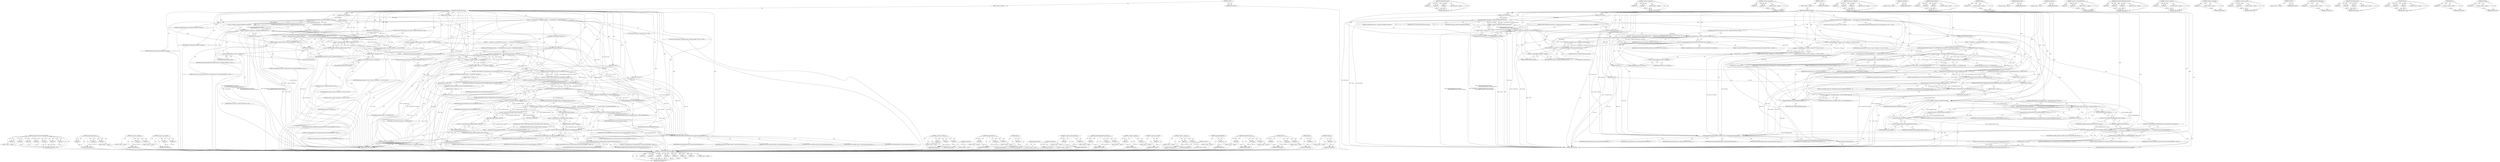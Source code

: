 digraph "GetTarget" {
vulnerable_248 [label=<(METHOD,SetAttachmentForBoundFramebuffer)>];
vulnerable_249 [label=<(PARAM,p1)>];
vulnerable_250 [label=<(PARAM,p2)>];
vulnerable_251 [label=<(PARAM,p3)>];
vulnerable_252 [label=<(PARAM,p4)>];
vulnerable_253 [label=<(PARAM,p5)>];
vulnerable_254 [label=<(PARAM,p6)>];
vulnerable_255 [label=<(PARAM,p7)>];
vulnerable_256 [label=<(BLOCK,&lt;empty&gt;,&lt;empty&gt;)>];
vulnerable_257 [label=<(METHOD_RETURN,ANY)>];
vulnerable_230 [label=<(METHOD,ValidateTexFuncLevel)>];
vulnerable_231 [label=<(PARAM,p1)>];
vulnerable_232 [label=<(PARAM,p2)>];
vulnerable_233 [label=<(PARAM,p3)>];
vulnerable_234 [label=<(BLOCK,&lt;empty&gt;,&lt;empty&gt;)>];
vulnerable_235 [label=<(METHOD_RETURN,ANY)>];
vulnerable_179 [label=<(METHOD,&lt;operator&gt;.logicalAnd)>];
vulnerable_180 [label=<(PARAM,p1)>];
vulnerable_181 [label=<(PARAM,p2)>];
vulnerable_182 [label=<(BLOCK,&lt;empty&gt;,&lt;empty&gt;)>];
vulnerable_183 [label=<(METHOD_RETURN,ANY)>];
vulnerable_204 [label=<(METHOD,&lt;operator&gt;.assignment)>];
vulnerable_205 [label=<(PARAM,p1)>];
vulnerable_206 [label=<(PARAM,p2)>];
vulnerable_207 [label=<(BLOCK,&lt;empty&gt;,&lt;empty&gt;)>];
vulnerable_208 [label=<(METHOD_RETURN,ANY)>];
vulnerable_6 [label=<(METHOD,&lt;global&gt;)<SUB>1</SUB>>];
vulnerable_7 [label=<(BLOCK,&lt;empty&gt;,&lt;empty&gt;)<SUB>1</SUB>>];
vulnerable_8 [label=<(METHOD,framebufferTextureLayer)<SUB>1</SUB>>];
vulnerable_9 [label=<(PARAM,GLenum target)<SUB>1</SUB>>];
vulnerable_10 [label=<(PARAM,GLenum attachment)<SUB>2</SUB>>];
vulnerable_11 [label=<(PARAM,WebGLTexture* texture)<SUB>3</SUB>>];
vulnerable_12 [label=<(PARAM,GLint level)<SUB>4</SUB>>];
vulnerable_13 [label=<(PARAM,GLint layer)<SUB>5</SUB>>];
vulnerable_14 [label=<(BLOCK,{
  if (isContextLost() || !ValidateFramebuffer...,{
  if (isContextLost() || !ValidateFramebuffer...)<SUB>5</SUB>>];
vulnerable_15 [label=<(CONTROL_STRUCTURE,IF,if (isContextLost() || !ValidateFramebufferFuncParameters(
                              &quot;framebufferTextureLayer&quot;, target, attachment)))<SUB>6</SUB>>];
vulnerable_16 [label=<(&lt;operator&gt;.logicalOr,isContextLost() || !ValidateFramebufferFuncPara...)<SUB>6</SUB>>];
vulnerable_17 [label=<(isContextLost,isContextLost())<SUB>6</SUB>>];
vulnerable_18 [label=<(&lt;operator&gt;.logicalNot,!ValidateFramebufferFuncParameters(
           ...)<SUB>6</SUB>>];
vulnerable_19 [label=<(ValidateFramebufferFuncParameters,ValidateFramebufferFuncParameters(
            ...)<SUB>6</SUB>>];
vulnerable_20 [label=<(LITERAL,&quot;framebufferTextureLayer&quot;,ValidateFramebufferFuncParameters(
            ...)<SUB>7</SUB>>];
vulnerable_21 [label=<(IDENTIFIER,target,ValidateFramebufferFuncParameters(
            ...)<SUB>7</SUB>>];
vulnerable_22 [label=<(IDENTIFIER,attachment,ValidateFramebufferFuncParameters(
            ...)<SUB>7</SUB>>];
vulnerable_23 [label=<(BLOCK,&lt;empty&gt;,&lt;empty&gt;)<SUB>8</SUB>>];
vulnerable_24 [label=<(RETURN,return;,return;)<SUB>8</SUB>>];
vulnerable_25 [label=<(CONTROL_STRUCTURE,IF,if (texture &amp;&amp; !texture-&gt;Validate(ContextGroup(), this)))<SUB>9</SUB>>];
vulnerable_26 [label=<(&lt;operator&gt;.logicalAnd,texture &amp;&amp; !texture-&gt;Validate(ContextGroup(), t...)<SUB>9</SUB>>];
vulnerable_27 [label=<(IDENTIFIER,texture,texture &amp;&amp; !texture-&gt;Validate(ContextGroup(), t...)<SUB>9</SUB>>];
vulnerable_28 [label=<(&lt;operator&gt;.logicalNot,!texture-&gt;Validate(ContextGroup(), this))<SUB>9</SUB>>];
vulnerable_29 [label=<(Validate,texture-&gt;Validate(ContextGroup(), this))<SUB>9</SUB>>];
vulnerable_30 [label=<(&lt;operator&gt;.indirectFieldAccess,texture-&gt;Validate)<SUB>9</SUB>>];
vulnerable_31 [label=<(IDENTIFIER,texture,texture-&gt;Validate(ContextGroup(), this))<SUB>9</SUB>>];
vulnerable_32 [label=<(FIELD_IDENTIFIER,Validate,Validate)<SUB>9</SUB>>];
vulnerable_33 [label=<(ContextGroup,ContextGroup())<SUB>9</SUB>>];
vulnerable_34 [label=<(LITERAL,this,texture-&gt;Validate(ContextGroup(), this))<SUB>9</SUB>>];
vulnerable_35 [label=<(BLOCK,{
    SynthesizeGLError(GL_INVALID_VALUE, &quot;fram...,{
    SynthesizeGLError(GL_INVALID_VALUE, &quot;fram...)<SUB>9</SUB>>];
vulnerable_36 [label=<(SynthesizeGLError,SynthesizeGLError(GL_INVALID_VALUE, &quot;framebuffe...)<SUB>10</SUB>>];
vulnerable_37 [label=<(IDENTIFIER,GL_INVALID_VALUE,SynthesizeGLError(GL_INVALID_VALUE, &quot;framebuffe...)<SUB>10</SUB>>];
vulnerable_38 [label=<(LITERAL,&quot;framebufferTextureLayer&quot;,SynthesizeGLError(GL_INVALID_VALUE, &quot;framebuffe...)<SUB>10</SUB>>];
vulnerable_39 [label=<(LITERAL,&quot;no texture or texture not from this context&quot;,SynthesizeGLError(GL_INVALID_VALUE, &quot;framebuffe...)<SUB>11</SUB>>];
vulnerable_40 [label=<(RETURN,return;,return;)<SUB>12</SUB>>];
vulnerable_41 [label="<(LOCAL,GLenum textarget: GLenum)<SUB>14</SUB>>"];
vulnerable_42 [label="<(&lt;operator&gt;.assignment,textarget = texture ? texture-&gt;GetTarget() : 0)<SUB>14</SUB>>"];
vulnerable_43 [label="<(IDENTIFIER,textarget,textarget = texture ? texture-&gt;GetTarget() : 0)<SUB>14</SUB>>"];
vulnerable_44 [label="<(&lt;operator&gt;.conditional,texture ? texture-&gt;GetTarget() : 0)<SUB>14</SUB>>"];
vulnerable_45 [label="<(IDENTIFIER,texture,texture ? texture-&gt;GetTarget() : 0)<SUB>14</SUB>>"];
vulnerable_46 [label=<(GetTarget,texture-&gt;GetTarget())<SUB>14</SUB>>];
vulnerable_47 [label=<(&lt;operator&gt;.indirectFieldAccess,texture-&gt;GetTarget)<SUB>14</SUB>>];
vulnerable_48 [label=<(IDENTIFIER,texture,texture-&gt;GetTarget())<SUB>14</SUB>>];
vulnerable_49 [label=<(FIELD_IDENTIFIER,GetTarget,GetTarget)<SUB>14</SUB>>];
vulnerable_50 [label="<(LITERAL,0,texture ? texture-&gt;GetTarget() : 0)<SUB>14</SUB>>"];
vulnerable_51 [label=<(CONTROL_STRUCTURE,IF,if (texture))<SUB>15</SUB>>];
vulnerable_52 [label=<(IDENTIFIER,texture,if (texture))<SUB>15</SUB>>];
vulnerable_53 [label=<(BLOCK,{
    if (textarget != GL_TEXTURE_3D &amp;&amp; textarg...,{
    if (textarget != GL_TEXTURE_3D &amp;&amp; textarg...)<SUB>15</SUB>>];
vulnerable_54 [label=<(CONTROL_STRUCTURE,IF,if (textarget != GL_TEXTURE_3D &amp;&amp; textarget != GL_TEXTURE_2D_ARRAY))<SUB>16</SUB>>];
vulnerable_55 [label=<(&lt;operator&gt;.logicalAnd,textarget != GL_TEXTURE_3D &amp;&amp; textarget != GL_T...)<SUB>16</SUB>>];
vulnerable_56 [label=<(&lt;operator&gt;.notEquals,textarget != GL_TEXTURE_3D)<SUB>16</SUB>>];
vulnerable_57 [label=<(IDENTIFIER,textarget,textarget != GL_TEXTURE_3D)<SUB>16</SUB>>];
vulnerable_58 [label=<(IDENTIFIER,GL_TEXTURE_3D,textarget != GL_TEXTURE_3D)<SUB>16</SUB>>];
vulnerable_59 [label=<(&lt;operator&gt;.notEquals,textarget != GL_TEXTURE_2D_ARRAY)<SUB>16</SUB>>];
vulnerable_60 [label=<(IDENTIFIER,textarget,textarget != GL_TEXTURE_2D_ARRAY)<SUB>16</SUB>>];
vulnerable_61 [label=<(IDENTIFIER,GL_TEXTURE_2D_ARRAY,textarget != GL_TEXTURE_2D_ARRAY)<SUB>16</SUB>>];
vulnerable_62 [label=<(BLOCK,{
      SynthesizeGLError(GL_INVALID_OPERATION,...,{
      SynthesizeGLError(GL_INVALID_OPERATION,...)<SUB>16</SUB>>];
vulnerable_63 [label=<(SynthesizeGLError,SynthesizeGLError(GL_INVALID_OPERATION, &quot;frameb...)<SUB>17</SUB>>];
vulnerable_64 [label=<(IDENTIFIER,GL_INVALID_OPERATION,SynthesizeGLError(GL_INVALID_OPERATION, &quot;frameb...)<SUB>17</SUB>>];
vulnerable_65 [label=<(LITERAL,&quot;framebufferTextureLayer&quot;,SynthesizeGLError(GL_INVALID_OPERATION, &quot;frameb...)<SUB>17</SUB>>];
vulnerable_66 [label=<(LITERAL,&quot;invalid texture type&quot;,SynthesizeGLError(GL_INVALID_OPERATION, &quot;frameb...)<SUB>18</SUB>>];
vulnerable_67 [label=<(RETURN,return;,return;)<SUB>19</SUB>>];
vulnerable_68 [label=<(CONTROL_STRUCTURE,IF,if (!ValidateTexFuncLayer(&quot;framebufferTextureLayer&quot;, textarget, layer)))<SUB>21</SUB>>];
vulnerable_69 [label=<(&lt;operator&gt;.logicalNot,!ValidateTexFuncLayer(&quot;framebufferTextureLayer&quot;...)<SUB>21</SUB>>];
vulnerable_70 [label=<(ValidateTexFuncLayer,ValidateTexFuncLayer(&quot;framebufferTextureLayer&quot;,...)<SUB>21</SUB>>];
vulnerable_71 [label=<(LITERAL,&quot;framebufferTextureLayer&quot;,ValidateTexFuncLayer(&quot;framebufferTextureLayer&quot;,...)<SUB>21</SUB>>];
vulnerable_72 [label=<(IDENTIFIER,textarget,ValidateTexFuncLayer(&quot;framebufferTextureLayer&quot;,...)<SUB>21</SUB>>];
vulnerable_73 [label=<(IDENTIFIER,layer,ValidateTexFuncLayer(&quot;framebufferTextureLayer&quot;,...)<SUB>21</SUB>>];
vulnerable_74 [label=<(BLOCK,&lt;empty&gt;,&lt;empty&gt;)<SUB>22</SUB>>];
vulnerable_75 [label=<(RETURN,return;,return;)<SUB>22</SUB>>];
vulnerable_76 [label=<(CONTROL_STRUCTURE,IF,if (!ValidateTexFuncLevel(&quot;framebufferTextureLayer&quot;, textarget, level)))<SUB>23</SUB>>];
vulnerable_77 [label=<(&lt;operator&gt;.logicalNot,!ValidateTexFuncLevel(&quot;framebufferTextureLayer&quot;...)<SUB>23</SUB>>];
vulnerable_78 [label=<(ValidateTexFuncLevel,ValidateTexFuncLevel(&quot;framebufferTextureLayer&quot;,...)<SUB>23</SUB>>];
vulnerable_79 [label=<(LITERAL,&quot;framebufferTextureLayer&quot;,ValidateTexFuncLevel(&quot;framebufferTextureLayer&quot;,...)<SUB>23</SUB>>];
vulnerable_80 [label=<(IDENTIFIER,textarget,ValidateTexFuncLevel(&quot;framebufferTextureLayer&quot;,...)<SUB>23</SUB>>];
vulnerable_81 [label=<(IDENTIFIER,level,ValidateTexFuncLevel(&quot;framebufferTextureLayer&quot;,...)<SUB>23</SUB>>];
vulnerable_82 [label=<(BLOCK,&lt;empty&gt;,&lt;empty&gt;)<SUB>24</SUB>>];
vulnerable_83 [label=<(RETURN,return;,return;)<SUB>24</SUB>>];
vulnerable_84 [label="<(LOCAL,WebGLFramebuffer* framebuffer_binding: WebGLFramebuffer*)<SUB>27</SUB>>"];
vulnerable_85 [label=<(&lt;operator&gt;.assignment,* framebuffer_binding = GetFramebufferBinding(t...)<SUB>27</SUB>>];
vulnerable_86 [label=<(IDENTIFIER,framebuffer_binding,* framebuffer_binding = GetFramebufferBinding(t...)<SUB>27</SUB>>];
vulnerable_87 [label=<(GetFramebufferBinding,GetFramebufferBinding(target))<SUB>27</SUB>>];
vulnerable_88 [label=<(IDENTIFIER,target,GetFramebufferBinding(target))<SUB>27</SUB>>];
vulnerable_89 [label=<(CONTROL_STRUCTURE,IF,if (!framebuffer_binding || !framebuffer_binding-&gt;Object()))<SUB>28</SUB>>];
vulnerable_90 [label=<(&lt;operator&gt;.logicalOr,!framebuffer_binding || !framebuffer_binding-&gt;O...)<SUB>28</SUB>>];
vulnerable_91 [label=<(&lt;operator&gt;.logicalNot,!framebuffer_binding)<SUB>28</SUB>>];
vulnerable_92 [label=<(IDENTIFIER,framebuffer_binding,!framebuffer_binding)<SUB>28</SUB>>];
vulnerable_93 [label=<(&lt;operator&gt;.logicalNot,!framebuffer_binding-&gt;Object())<SUB>28</SUB>>];
vulnerable_94 [label=<(Object,framebuffer_binding-&gt;Object())<SUB>28</SUB>>];
vulnerable_95 [label=<(&lt;operator&gt;.indirectFieldAccess,framebuffer_binding-&gt;Object)<SUB>28</SUB>>];
vulnerable_96 [label=<(IDENTIFIER,framebuffer_binding,framebuffer_binding-&gt;Object())<SUB>28</SUB>>];
vulnerable_97 [label=<(FIELD_IDENTIFIER,Object,Object)<SUB>28</SUB>>];
vulnerable_98 [label=<(BLOCK,{
    SynthesizeGLError(GL_INVALID_OPERATION, &quot;...,{
    SynthesizeGLError(GL_INVALID_OPERATION, &quot;...)<SUB>28</SUB>>];
vulnerable_99 [label=<(SynthesizeGLError,SynthesizeGLError(GL_INVALID_OPERATION, &quot;frameb...)<SUB>29</SUB>>];
vulnerable_100 [label=<(IDENTIFIER,GL_INVALID_OPERATION,SynthesizeGLError(GL_INVALID_OPERATION, &quot;frameb...)<SUB>29</SUB>>];
vulnerable_101 [label=<(LITERAL,&quot;framebufferTextureLayer&quot;,SynthesizeGLError(GL_INVALID_OPERATION, &quot;frameb...)<SUB>29</SUB>>];
vulnerable_102 [label=<(LITERAL,&quot;no framebuffer bound&quot;,SynthesizeGLError(GL_INVALID_OPERATION, &quot;frameb...)<SUB>30</SUB>>];
vulnerable_103 [label=<(RETURN,return;,return;)<SUB>31</SUB>>];
vulnerable_104 [label=<(CONTROL_STRUCTURE,IF,if (framebuffer_binding &amp;&amp; framebuffer_binding-&gt;Opaque()))<SUB>33</SUB>>];
vulnerable_105 [label=<(&lt;operator&gt;.logicalAnd,framebuffer_binding &amp;&amp; framebuffer_binding-&gt;Opa...)<SUB>33</SUB>>];
vulnerable_106 [label=<(IDENTIFIER,framebuffer_binding,framebuffer_binding &amp;&amp; framebuffer_binding-&gt;Opa...)<SUB>33</SUB>>];
vulnerable_107 [label=<(Opaque,framebuffer_binding-&gt;Opaque())<SUB>33</SUB>>];
vulnerable_108 [label=<(&lt;operator&gt;.indirectFieldAccess,framebuffer_binding-&gt;Opaque)<SUB>33</SUB>>];
vulnerable_109 [label=<(IDENTIFIER,framebuffer_binding,framebuffer_binding-&gt;Opaque())<SUB>33</SUB>>];
vulnerable_110 [label=<(FIELD_IDENTIFIER,Opaque,Opaque)<SUB>33</SUB>>];
vulnerable_111 [label=<(BLOCK,{
    SynthesizeGLError(GL_INVALID_OPERATION, &quot;...,{
    SynthesizeGLError(GL_INVALID_OPERATION, &quot;...)<SUB>33</SUB>>];
vulnerable_112 [label=<(SynthesizeGLError,SynthesizeGLError(GL_INVALID_OPERATION, &quot;frameb...)<SUB>34</SUB>>];
vulnerable_113 [label=<(IDENTIFIER,GL_INVALID_OPERATION,SynthesizeGLError(GL_INVALID_OPERATION, &quot;frameb...)<SUB>34</SUB>>];
vulnerable_114 [label=<(LITERAL,&quot;framebufferTextureLayer&quot;,SynthesizeGLError(GL_INVALID_OPERATION, &quot;frameb...)<SUB>34</SUB>>];
vulnerable_115 [label=<(LITERAL,&quot;opaque framebuffer bound&quot;,SynthesizeGLError(GL_INVALID_OPERATION, &quot;frameb...)<SUB>35</SUB>>];
vulnerable_116 [label=<(RETURN,return;,return;)<SUB>36</SUB>>];
vulnerable_117 [label=<(SetAttachmentForBoundFramebuffer,framebuffer_binding-&gt;SetAttachmentForBoundFrame...)<SUB>38</SUB>>];
vulnerable_118 [label=<(&lt;operator&gt;.indirectFieldAccess,framebuffer_binding-&gt;SetAttachmentForBoundFrame...)<SUB>38</SUB>>];
vulnerable_119 [label=<(IDENTIFIER,framebuffer_binding,framebuffer_binding-&gt;SetAttachmentForBoundFrame...)<SUB>38</SUB>>];
vulnerable_120 [label=<(FIELD_IDENTIFIER,SetAttachmentForBoundFramebuffer,SetAttachmentForBoundFramebuffer)<SUB>38</SUB>>];
vulnerable_121 [label=<(IDENTIFIER,target,framebuffer_binding-&gt;SetAttachmentForBoundFrame...)<SUB>39</SUB>>];
vulnerable_122 [label=<(IDENTIFIER,attachment,framebuffer_binding-&gt;SetAttachmentForBoundFrame...)<SUB>39</SUB>>];
vulnerable_123 [label=<(IDENTIFIER,textarget,framebuffer_binding-&gt;SetAttachmentForBoundFrame...)<SUB>39</SUB>>];
vulnerable_124 [label=<(IDENTIFIER,texture,framebuffer_binding-&gt;SetAttachmentForBoundFrame...)<SUB>39</SUB>>];
vulnerable_125 [label=<(IDENTIFIER,level,framebuffer_binding-&gt;SetAttachmentForBoundFrame...)<SUB>39</SUB>>];
vulnerable_126 [label=<(IDENTIFIER,layer,framebuffer_binding-&gt;SetAttachmentForBoundFrame...)<SUB>39</SUB>>];
vulnerable_127 [label=<(ApplyStencilTest,ApplyStencilTest())<SUB>40</SUB>>];
vulnerable_128 [label=<(METHOD_RETURN,void)<SUB>1</SUB>>];
vulnerable_130 [label=<(METHOD_RETURN,ANY)<SUB>1</SUB>>];
vulnerable_209 [label=<(METHOD,&lt;operator&gt;.conditional)>];
vulnerable_210 [label=<(PARAM,p1)>];
vulnerable_211 [label=<(PARAM,p2)>];
vulnerable_212 [label=<(PARAM,p3)>];
vulnerable_213 [label=<(BLOCK,&lt;empty&gt;,&lt;empty&gt;)>];
vulnerable_214 [label=<(METHOD_RETURN,ANY)>];
vulnerable_166 [label=<(METHOD,isContextLost)>];
vulnerable_167 [label=<(BLOCK,&lt;empty&gt;,&lt;empty&gt;)>];
vulnerable_168 [label=<(METHOD_RETURN,ANY)>];
vulnerable_198 [label=<(METHOD,SynthesizeGLError)>];
vulnerable_199 [label=<(PARAM,p1)>];
vulnerable_200 [label=<(PARAM,p2)>];
vulnerable_201 [label=<(PARAM,p3)>];
vulnerable_202 [label=<(BLOCK,&lt;empty&gt;,&lt;empty&gt;)>];
vulnerable_203 [label=<(METHOD_RETURN,ANY)>];
vulnerable_244 [label=<(METHOD,Opaque)>];
vulnerable_245 [label=<(PARAM,p1)>];
vulnerable_246 [label=<(BLOCK,&lt;empty&gt;,&lt;empty&gt;)>];
vulnerable_247 [label=<(METHOD_RETURN,ANY)>];
vulnerable_258 [label=<(METHOD,ApplyStencilTest)>];
vulnerable_259 [label=<(BLOCK,&lt;empty&gt;,&lt;empty&gt;)>];
vulnerable_260 [label=<(METHOD_RETURN,ANY)>];
vulnerable_195 [label=<(METHOD,ContextGroup)>];
vulnerable_196 [label=<(BLOCK,&lt;empty&gt;,&lt;empty&gt;)>];
vulnerable_197 [label=<(METHOD_RETURN,ANY)>];
vulnerable_190 [label=<(METHOD,&lt;operator&gt;.indirectFieldAccess)>];
vulnerable_191 [label=<(PARAM,p1)>];
vulnerable_192 [label=<(PARAM,p2)>];
vulnerable_193 [label=<(BLOCK,&lt;empty&gt;,&lt;empty&gt;)>];
vulnerable_194 [label=<(METHOD_RETURN,ANY)>];
vulnerable_173 [label=<(METHOD,ValidateFramebufferFuncParameters)>];
vulnerable_174 [label=<(PARAM,p1)>];
vulnerable_175 [label=<(PARAM,p2)>];
vulnerable_176 [label=<(PARAM,p3)>];
vulnerable_177 [label=<(BLOCK,&lt;empty&gt;,&lt;empty&gt;)>];
vulnerable_178 [label=<(METHOD_RETURN,ANY)>];
vulnerable_219 [label=<(METHOD,&lt;operator&gt;.notEquals)>];
vulnerable_220 [label=<(PARAM,p1)>];
vulnerable_221 [label=<(PARAM,p2)>];
vulnerable_222 [label=<(BLOCK,&lt;empty&gt;,&lt;empty&gt;)>];
vulnerable_223 [label=<(METHOD_RETURN,ANY)>];
vulnerable_169 [label=<(METHOD,&lt;operator&gt;.logicalNot)>];
vulnerable_170 [label=<(PARAM,p1)>];
vulnerable_171 [label=<(BLOCK,&lt;empty&gt;,&lt;empty&gt;)>];
vulnerable_172 [label=<(METHOD_RETURN,ANY)>];
vulnerable_161 [label=<(METHOD,&lt;operator&gt;.logicalOr)>];
vulnerable_162 [label=<(PARAM,p1)>];
vulnerable_163 [label=<(PARAM,p2)>];
vulnerable_164 [label=<(BLOCK,&lt;empty&gt;,&lt;empty&gt;)>];
vulnerable_165 [label=<(METHOD_RETURN,ANY)>];
vulnerable_155 [label=<(METHOD,&lt;global&gt;)<SUB>1</SUB>>];
vulnerable_156 [label=<(BLOCK,&lt;empty&gt;,&lt;empty&gt;)>];
vulnerable_157 [label=<(METHOD_RETURN,ANY)>];
vulnerable_236 [label=<(METHOD,GetFramebufferBinding)>];
vulnerable_237 [label=<(PARAM,p1)>];
vulnerable_238 [label=<(BLOCK,&lt;empty&gt;,&lt;empty&gt;)>];
vulnerable_239 [label=<(METHOD_RETURN,ANY)>];
vulnerable_224 [label=<(METHOD,ValidateTexFuncLayer)>];
vulnerable_225 [label=<(PARAM,p1)>];
vulnerable_226 [label=<(PARAM,p2)>];
vulnerable_227 [label=<(PARAM,p3)>];
vulnerable_228 [label=<(BLOCK,&lt;empty&gt;,&lt;empty&gt;)>];
vulnerable_229 [label=<(METHOD_RETURN,ANY)>];
vulnerable_184 [label=<(METHOD,Validate)>];
vulnerable_185 [label=<(PARAM,p1)>];
vulnerable_186 [label=<(PARAM,p2)>];
vulnerable_187 [label=<(PARAM,p3)>];
vulnerable_188 [label=<(BLOCK,&lt;empty&gt;,&lt;empty&gt;)>];
vulnerable_189 [label=<(METHOD_RETURN,ANY)>];
vulnerable_240 [label=<(METHOD,Object)>];
vulnerable_241 [label=<(PARAM,p1)>];
vulnerable_242 [label=<(BLOCK,&lt;empty&gt;,&lt;empty&gt;)>];
vulnerable_243 [label=<(METHOD_RETURN,ANY)>];
vulnerable_215 [label=<(METHOD,GetTarget)>];
vulnerable_216 [label=<(PARAM,p1)>];
vulnerable_217 [label=<(BLOCK,&lt;empty&gt;,&lt;empty&gt;)>];
vulnerable_218 [label=<(METHOD_RETURN,ANY)>];
fixed_248 [label=<(METHOD,SetAttachmentForBoundFramebuffer)>];
fixed_249 [label=<(PARAM,p1)>];
fixed_250 [label=<(PARAM,p2)>];
fixed_251 [label=<(PARAM,p3)>];
fixed_252 [label=<(PARAM,p4)>];
fixed_253 [label=<(PARAM,p5)>];
fixed_254 [label=<(PARAM,p6)>];
fixed_255 [label=<(PARAM,p7)>];
fixed_256 [label=<(BLOCK,&lt;empty&gt;,&lt;empty&gt;)>];
fixed_257 [label=<(METHOD_RETURN,ANY)>];
fixed_230 [label=<(METHOD,ValidateTexFuncLevel)>];
fixed_231 [label=<(PARAM,p1)>];
fixed_232 [label=<(PARAM,p2)>];
fixed_233 [label=<(PARAM,p3)>];
fixed_234 [label=<(BLOCK,&lt;empty&gt;,&lt;empty&gt;)>];
fixed_235 [label=<(METHOD_RETURN,ANY)>];
fixed_179 [label=<(METHOD,&lt;operator&gt;.logicalAnd)>];
fixed_180 [label=<(PARAM,p1)>];
fixed_181 [label=<(PARAM,p2)>];
fixed_182 [label=<(BLOCK,&lt;empty&gt;,&lt;empty&gt;)>];
fixed_183 [label=<(METHOD_RETURN,ANY)>];
fixed_204 [label=<(METHOD,&lt;operator&gt;.assignment)>];
fixed_205 [label=<(PARAM,p1)>];
fixed_206 [label=<(PARAM,p2)>];
fixed_207 [label=<(BLOCK,&lt;empty&gt;,&lt;empty&gt;)>];
fixed_208 [label=<(METHOD_RETURN,ANY)>];
fixed_6 [label=<(METHOD,&lt;global&gt;)<SUB>1</SUB>>];
fixed_7 [label=<(BLOCK,&lt;empty&gt;,&lt;empty&gt;)<SUB>1</SUB>>];
fixed_8 [label=<(METHOD,framebufferTextureLayer)<SUB>1</SUB>>];
fixed_9 [label=<(PARAM,GLenum target)<SUB>1</SUB>>];
fixed_10 [label=<(PARAM,GLenum attachment)<SUB>2</SUB>>];
fixed_11 [label=<(PARAM,WebGLTexture* texture)<SUB>3</SUB>>];
fixed_12 [label=<(PARAM,GLint level)<SUB>4</SUB>>];
fixed_13 [label=<(PARAM,GLint layer)<SUB>5</SUB>>];
fixed_14 [label=<(BLOCK,{
  if (isContextLost() || !ValidateFramebuffer...,{
  if (isContextLost() || !ValidateFramebuffer...)<SUB>5</SUB>>];
fixed_15 [label=<(CONTROL_STRUCTURE,IF,if (isContextLost() || !ValidateFramebufferFuncParameters(
                              &quot;framebufferTextureLayer&quot;, target, attachment)))<SUB>6</SUB>>];
fixed_16 [label=<(&lt;operator&gt;.logicalOr,isContextLost() || !ValidateFramebufferFuncPara...)<SUB>6</SUB>>];
fixed_17 [label=<(isContextLost,isContextLost())<SUB>6</SUB>>];
fixed_18 [label=<(&lt;operator&gt;.logicalNot,!ValidateFramebufferFuncParameters(
           ...)<SUB>6</SUB>>];
fixed_19 [label=<(ValidateFramebufferFuncParameters,ValidateFramebufferFuncParameters(
            ...)<SUB>6</SUB>>];
fixed_20 [label=<(LITERAL,&quot;framebufferTextureLayer&quot;,ValidateFramebufferFuncParameters(
            ...)<SUB>7</SUB>>];
fixed_21 [label=<(IDENTIFIER,target,ValidateFramebufferFuncParameters(
            ...)<SUB>7</SUB>>];
fixed_22 [label=<(IDENTIFIER,attachment,ValidateFramebufferFuncParameters(
            ...)<SUB>7</SUB>>];
fixed_23 [label=<(BLOCK,&lt;empty&gt;,&lt;empty&gt;)<SUB>8</SUB>>];
fixed_24 [label=<(RETURN,return;,return;)<SUB>8</SUB>>];
fixed_25 [label=<(CONTROL_STRUCTURE,IF,if (texture &amp;&amp; !texture-&gt;Validate(ContextGroup(), this)))<SUB>9</SUB>>];
fixed_26 [label=<(&lt;operator&gt;.logicalAnd,texture &amp;&amp; !texture-&gt;Validate(ContextGroup(), t...)<SUB>9</SUB>>];
fixed_27 [label=<(IDENTIFIER,texture,texture &amp;&amp; !texture-&gt;Validate(ContextGroup(), t...)<SUB>9</SUB>>];
fixed_28 [label=<(&lt;operator&gt;.logicalNot,!texture-&gt;Validate(ContextGroup(), this))<SUB>9</SUB>>];
fixed_29 [label=<(Validate,texture-&gt;Validate(ContextGroup(), this))<SUB>9</SUB>>];
fixed_30 [label=<(&lt;operator&gt;.indirectFieldAccess,texture-&gt;Validate)<SUB>9</SUB>>];
fixed_31 [label=<(IDENTIFIER,texture,texture-&gt;Validate(ContextGroup(), this))<SUB>9</SUB>>];
fixed_32 [label=<(FIELD_IDENTIFIER,Validate,Validate)<SUB>9</SUB>>];
fixed_33 [label=<(ContextGroup,ContextGroup())<SUB>9</SUB>>];
fixed_34 [label=<(LITERAL,this,texture-&gt;Validate(ContextGroup(), this))<SUB>9</SUB>>];
fixed_35 [label=<(BLOCK,{
    SynthesizeGLError(GL_INVALID_OPERATION, &quot;...,{
    SynthesizeGLError(GL_INVALID_OPERATION, &quot;...)<SUB>9</SUB>>];
fixed_36 [label=<(SynthesizeGLError,SynthesizeGLError(GL_INVALID_OPERATION, &quot;frameb...)<SUB>10</SUB>>];
fixed_37 [label=<(IDENTIFIER,GL_INVALID_OPERATION,SynthesizeGLError(GL_INVALID_OPERATION, &quot;frameb...)<SUB>10</SUB>>];
fixed_38 [label=<(LITERAL,&quot;framebufferTextureLayer&quot;,SynthesizeGLError(GL_INVALID_OPERATION, &quot;frameb...)<SUB>10</SUB>>];
fixed_39 [label=<(LITERAL,&quot;texture does not belong to this context&quot;,SynthesizeGLError(GL_INVALID_OPERATION, &quot;frameb...)<SUB>11</SUB>>];
fixed_40 [label=<(RETURN,return;,return;)<SUB>12</SUB>>];
fixed_41 [label="<(LOCAL,GLenum textarget: GLenum)<SUB>14</SUB>>"];
fixed_42 [label="<(&lt;operator&gt;.assignment,textarget = texture ? texture-&gt;GetTarget() : 0)<SUB>14</SUB>>"];
fixed_43 [label="<(IDENTIFIER,textarget,textarget = texture ? texture-&gt;GetTarget() : 0)<SUB>14</SUB>>"];
fixed_44 [label="<(&lt;operator&gt;.conditional,texture ? texture-&gt;GetTarget() : 0)<SUB>14</SUB>>"];
fixed_45 [label="<(IDENTIFIER,texture,texture ? texture-&gt;GetTarget() : 0)<SUB>14</SUB>>"];
fixed_46 [label=<(GetTarget,texture-&gt;GetTarget())<SUB>14</SUB>>];
fixed_47 [label=<(&lt;operator&gt;.indirectFieldAccess,texture-&gt;GetTarget)<SUB>14</SUB>>];
fixed_48 [label=<(IDENTIFIER,texture,texture-&gt;GetTarget())<SUB>14</SUB>>];
fixed_49 [label=<(FIELD_IDENTIFIER,GetTarget,GetTarget)<SUB>14</SUB>>];
fixed_50 [label="<(LITERAL,0,texture ? texture-&gt;GetTarget() : 0)<SUB>14</SUB>>"];
fixed_51 [label=<(CONTROL_STRUCTURE,IF,if (texture))<SUB>15</SUB>>];
fixed_52 [label=<(IDENTIFIER,texture,if (texture))<SUB>15</SUB>>];
fixed_53 [label=<(BLOCK,{
    if (textarget != GL_TEXTURE_3D &amp;&amp; textarg...,{
    if (textarget != GL_TEXTURE_3D &amp;&amp; textarg...)<SUB>15</SUB>>];
fixed_54 [label=<(CONTROL_STRUCTURE,IF,if (textarget != GL_TEXTURE_3D &amp;&amp; textarget != GL_TEXTURE_2D_ARRAY))<SUB>16</SUB>>];
fixed_55 [label=<(&lt;operator&gt;.logicalAnd,textarget != GL_TEXTURE_3D &amp;&amp; textarget != GL_T...)<SUB>16</SUB>>];
fixed_56 [label=<(&lt;operator&gt;.notEquals,textarget != GL_TEXTURE_3D)<SUB>16</SUB>>];
fixed_57 [label=<(IDENTIFIER,textarget,textarget != GL_TEXTURE_3D)<SUB>16</SUB>>];
fixed_58 [label=<(IDENTIFIER,GL_TEXTURE_3D,textarget != GL_TEXTURE_3D)<SUB>16</SUB>>];
fixed_59 [label=<(&lt;operator&gt;.notEquals,textarget != GL_TEXTURE_2D_ARRAY)<SUB>16</SUB>>];
fixed_60 [label=<(IDENTIFIER,textarget,textarget != GL_TEXTURE_2D_ARRAY)<SUB>16</SUB>>];
fixed_61 [label=<(IDENTIFIER,GL_TEXTURE_2D_ARRAY,textarget != GL_TEXTURE_2D_ARRAY)<SUB>16</SUB>>];
fixed_62 [label=<(BLOCK,{
      SynthesizeGLError(GL_INVALID_OPERATION,...,{
      SynthesizeGLError(GL_INVALID_OPERATION,...)<SUB>16</SUB>>];
fixed_63 [label=<(SynthesizeGLError,SynthesizeGLError(GL_INVALID_OPERATION, &quot;frameb...)<SUB>17</SUB>>];
fixed_64 [label=<(IDENTIFIER,GL_INVALID_OPERATION,SynthesizeGLError(GL_INVALID_OPERATION, &quot;frameb...)<SUB>17</SUB>>];
fixed_65 [label=<(LITERAL,&quot;framebufferTextureLayer&quot;,SynthesizeGLError(GL_INVALID_OPERATION, &quot;frameb...)<SUB>17</SUB>>];
fixed_66 [label=<(LITERAL,&quot;invalid texture type&quot;,SynthesizeGLError(GL_INVALID_OPERATION, &quot;frameb...)<SUB>18</SUB>>];
fixed_67 [label=<(RETURN,return;,return;)<SUB>19</SUB>>];
fixed_68 [label=<(CONTROL_STRUCTURE,IF,if (!ValidateTexFuncLayer(&quot;framebufferTextureLayer&quot;, textarget, layer)))<SUB>21</SUB>>];
fixed_69 [label=<(&lt;operator&gt;.logicalNot,!ValidateTexFuncLayer(&quot;framebufferTextureLayer&quot;...)<SUB>21</SUB>>];
fixed_70 [label=<(ValidateTexFuncLayer,ValidateTexFuncLayer(&quot;framebufferTextureLayer&quot;,...)<SUB>21</SUB>>];
fixed_71 [label=<(LITERAL,&quot;framebufferTextureLayer&quot;,ValidateTexFuncLayer(&quot;framebufferTextureLayer&quot;,...)<SUB>21</SUB>>];
fixed_72 [label=<(IDENTIFIER,textarget,ValidateTexFuncLayer(&quot;framebufferTextureLayer&quot;,...)<SUB>21</SUB>>];
fixed_73 [label=<(IDENTIFIER,layer,ValidateTexFuncLayer(&quot;framebufferTextureLayer&quot;,...)<SUB>21</SUB>>];
fixed_74 [label=<(BLOCK,&lt;empty&gt;,&lt;empty&gt;)<SUB>22</SUB>>];
fixed_75 [label=<(RETURN,return;,return;)<SUB>22</SUB>>];
fixed_76 [label=<(CONTROL_STRUCTURE,IF,if (!ValidateTexFuncLevel(&quot;framebufferTextureLayer&quot;, textarget, level)))<SUB>23</SUB>>];
fixed_77 [label=<(&lt;operator&gt;.logicalNot,!ValidateTexFuncLevel(&quot;framebufferTextureLayer&quot;...)<SUB>23</SUB>>];
fixed_78 [label=<(ValidateTexFuncLevel,ValidateTexFuncLevel(&quot;framebufferTextureLayer&quot;,...)<SUB>23</SUB>>];
fixed_79 [label=<(LITERAL,&quot;framebufferTextureLayer&quot;,ValidateTexFuncLevel(&quot;framebufferTextureLayer&quot;,...)<SUB>23</SUB>>];
fixed_80 [label=<(IDENTIFIER,textarget,ValidateTexFuncLevel(&quot;framebufferTextureLayer&quot;,...)<SUB>23</SUB>>];
fixed_81 [label=<(IDENTIFIER,level,ValidateTexFuncLevel(&quot;framebufferTextureLayer&quot;,...)<SUB>23</SUB>>];
fixed_82 [label=<(BLOCK,&lt;empty&gt;,&lt;empty&gt;)<SUB>24</SUB>>];
fixed_83 [label=<(RETURN,return;,return;)<SUB>24</SUB>>];
fixed_84 [label="<(LOCAL,WebGLFramebuffer* framebuffer_binding: WebGLFramebuffer*)<SUB>27</SUB>>"];
fixed_85 [label=<(&lt;operator&gt;.assignment,* framebuffer_binding = GetFramebufferBinding(t...)<SUB>27</SUB>>];
fixed_86 [label=<(IDENTIFIER,framebuffer_binding,* framebuffer_binding = GetFramebufferBinding(t...)<SUB>27</SUB>>];
fixed_87 [label=<(GetFramebufferBinding,GetFramebufferBinding(target))<SUB>27</SUB>>];
fixed_88 [label=<(IDENTIFIER,target,GetFramebufferBinding(target))<SUB>27</SUB>>];
fixed_89 [label=<(CONTROL_STRUCTURE,IF,if (!framebuffer_binding || !framebuffer_binding-&gt;Object()))<SUB>28</SUB>>];
fixed_90 [label=<(&lt;operator&gt;.logicalOr,!framebuffer_binding || !framebuffer_binding-&gt;O...)<SUB>28</SUB>>];
fixed_91 [label=<(&lt;operator&gt;.logicalNot,!framebuffer_binding)<SUB>28</SUB>>];
fixed_92 [label=<(IDENTIFIER,framebuffer_binding,!framebuffer_binding)<SUB>28</SUB>>];
fixed_93 [label=<(&lt;operator&gt;.logicalNot,!framebuffer_binding-&gt;Object())<SUB>28</SUB>>];
fixed_94 [label=<(Object,framebuffer_binding-&gt;Object())<SUB>28</SUB>>];
fixed_95 [label=<(&lt;operator&gt;.indirectFieldAccess,framebuffer_binding-&gt;Object)<SUB>28</SUB>>];
fixed_96 [label=<(IDENTIFIER,framebuffer_binding,framebuffer_binding-&gt;Object())<SUB>28</SUB>>];
fixed_97 [label=<(FIELD_IDENTIFIER,Object,Object)<SUB>28</SUB>>];
fixed_98 [label=<(BLOCK,{
    SynthesizeGLError(GL_INVALID_OPERATION, &quot;...,{
    SynthesizeGLError(GL_INVALID_OPERATION, &quot;...)<SUB>28</SUB>>];
fixed_99 [label=<(SynthesizeGLError,SynthesizeGLError(GL_INVALID_OPERATION, &quot;frameb...)<SUB>29</SUB>>];
fixed_100 [label=<(IDENTIFIER,GL_INVALID_OPERATION,SynthesizeGLError(GL_INVALID_OPERATION, &quot;frameb...)<SUB>29</SUB>>];
fixed_101 [label=<(LITERAL,&quot;framebufferTextureLayer&quot;,SynthesizeGLError(GL_INVALID_OPERATION, &quot;frameb...)<SUB>29</SUB>>];
fixed_102 [label=<(LITERAL,&quot;no framebuffer bound&quot;,SynthesizeGLError(GL_INVALID_OPERATION, &quot;frameb...)<SUB>30</SUB>>];
fixed_103 [label=<(RETURN,return;,return;)<SUB>31</SUB>>];
fixed_104 [label=<(CONTROL_STRUCTURE,IF,if (framebuffer_binding &amp;&amp; framebuffer_binding-&gt;Opaque()))<SUB>33</SUB>>];
fixed_105 [label=<(&lt;operator&gt;.logicalAnd,framebuffer_binding &amp;&amp; framebuffer_binding-&gt;Opa...)<SUB>33</SUB>>];
fixed_106 [label=<(IDENTIFIER,framebuffer_binding,framebuffer_binding &amp;&amp; framebuffer_binding-&gt;Opa...)<SUB>33</SUB>>];
fixed_107 [label=<(Opaque,framebuffer_binding-&gt;Opaque())<SUB>33</SUB>>];
fixed_108 [label=<(&lt;operator&gt;.indirectFieldAccess,framebuffer_binding-&gt;Opaque)<SUB>33</SUB>>];
fixed_109 [label=<(IDENTIFIER,framebuffer_binding,framebuffer_binding-&gt;Opaque())<SUB>33</SUB>>];
fixed_110 [label=<(FIELD_IDENTIFIER,Opaque,Opaque)<SUB>33</SUB>>];
fixed_111 [label=<(BLOCK,{
    SynthesizeGLError(GL_INVALID_OPERATION, &quot;...,{
    SynthesizeGLError(GL_INVALID_OPERATION, &quot;...)<SUB>33</SUB>>];
fixed_112 [label=<(SynthesizeGLError,SynthesizeGLError(GL_INVALID_OPERATION, &quot;frameb...)<SUB>34</SUB>>];
fixed_113 [label=<(IDENTIFIER,GL_INVALID_OPERATION,SynthesizeGLError(GL_INVALID_OPERATION, &quot;frameb...)<SUB>34</SUB>>];
fixed_114 [label=<(LITERAL,&quot;framebufferTextureLayer&quot;,SynthesizeGLError(GL_INVALID_OPERATION, &quot;frameb...)<SUB>34</SUB>>];
fixed_115 [label=<(LITERAL,&quot;opaque framebuffer bound&quot;,SynthesizeGLError(GL_INVALID_OPERATION, &quot;frameb...)<SUB>35</SUB>>];
fixed_116 [label=<(RETURN,return;,return;)<SUB>36</SUB>>];
fixed_117 [label=<(SetAttachmentForBoundFramebuffer,framebuffer_binding-&gt;SetAttachmentForBoundFrame...)<SUB>38</SUB>>];
fixed_118 [label=<(&lt;operator&gt;.indirectFieldAccess,framebuffer_binding-&gt;SetAttachmentForBoundFrame...)<SUB>38</SUB>>];
fixed_119 [label=<(IDENTIFIER,framebuffer_binding,framebuffer_binding-&gt;SetAttachmentForBoundFrame...)<SUB>38</SUB>>];
fixed_120 [label=<(FIELD_IDENTIFIER,SetAttachmentForBoundFramebuffer,SetAttachmentForBoundFramebuffer)<SUB>38</SUB>>];
fixed_121 [label=<(IDENTIFIER,target,framebuffer_binding-&gt;SetAttachmentForBoundFrame...)<SUB>39</SUB>>];
fixed_122 [label=<(IDENTIFIER,attachment,framebuffer_binding-&gt;SetAttachmentForBoundFrame...)<SUB>39</SUB>>];
fixed_123 [label=<(IDENTIFIER,textarget,framebuffer_binding-&gt;SetAttachmentForBoundFrame...)<SUB>39</SUB>>];
fixed_124 [label=<(IDENTIFIER,texture,framebuffer_binding-&gt;SetAttachmentForBoundFrame...)<SUB>39</SUB>>];
fixed_125 [label=<(IDENTIFIER,level,framebuffer_binding-&gt;SetAttachmentForBoundFrame...)<SUB>39</SUB>>];
fixed_126 [label=<(IDENTIFIER,layer,framebuffer_binding-&gt;SetAttachmentForBoundFrame...)<SUB>39</SUB>>];
fixed_127 [label=<(ApplyStencilTest,ApplyStencilTest())<SUB>40</SUB>>];
fixed_128 [label=<(METHOD_RETURN,void)<SUB>1</SUB>>];
fixed_130 [label=<(METHOD_RETURN,ANY)<SUB>1</SUB>>];
fixed_209 [label=<(METHOD,&lt;operator&gt;.conditional)>];
fixed_210 [label=<(PARAM,p1)>];
fixed_211 [label=<(PARAM,p2)>];
fixed_212 [label=<(PARAM,p3)>];
fixed_213 [label=<(BLOCK,&lt;empty&gt;,&lt;empty&gt;)>];
fixed_214 [label=<(METHOD_RETURN,ANY)>];
fixed_166 [label=<(METHOD,isContextLost)>];
fixed_167 [label=<(BLOCK,&lt;empty&gt;,&lt;empty&gt;)>];
fixed_168 [label=<(METHOD_RETURN,ANY)>];
fixed_198 [label=<(METHOD,SynthesizeGLError)>];
fixed_199 [label=<(PARAM,p1)>];
fixed_200 [label=<(PARAM,p2)>];
fixed_201 [label=<(PARAM,p3)>];
fixed_202 [label=<(BLOCK,&lt;empty&gt;,&lt;empty&gt;)>];
fixed_203 [label=<(METHOD_RETURN,ANY)>];
fixed_244 [label=<(METHOD,Opaque)>];
fixed_245 [label=<(PARAM,p1)>];
fixed_246 [label=<(BLOCK,&lt;empty&gt;,&lt;empty&gt;)>];
fixed_247 [label=<(METHOD_RETURN,ANY)>];
fixed_258 [label=<(METHOD,ApplyStencilTest)>];
fixed_259 [label=<(BLOCK,&lt;empty&gt;,&lt;empty&gt;)>];
fixed_260 [label=<(METHOD_RETURN,ANY)>];
fixed_195 [label=<(METHOD,ContextGroup)>];
fixed_196 [label=<(BLOCK,&lt;empty&gt;,&lt;empty&gt;)>];
fixed_197 [label=<(METHOD_RETURN,ANY)>];
fixed_190 [label=<(METHOD,&lt;operator&gt;.indirectFieldAccess)>];
fixed_191 [label=<(PARAM,p1)>];
fixed_192 [label=<(PARAM,p2)>];
fixed_193 [label=<(BLOCK,&lt;empty&gt;,&lt;empty&gt;)>];
fixed_194 [label=<(METHOD_RETURN,ANY)>];
fixed_173 [label=<(METHOD,ValidateFramebufferFuncParameters)>];
fixed_174 [label=<(PARAM,p1)>];
fixed_175 [label=<(PARAM,p2)>];
fixed_176 [label=<(PARAM,p3)>];
fixed_177 [label=<(BLOCK,&lt;empty&gt;,&lt;empty&gt;)>];
fixed_178 [label=<(METHOD_RETURN,ANY)>];
fixed_219 [label=<(METHOD,&lt;operator&gt;.notEquals)>];
fixed_220 [label=<(PARAM,p1)>];
fixed_221 [label=<(PARAM,p2)>];
fixed_222 [label=<(BLOCK,&lt;empty&gt;,&lt;empty&gt;)>];
fixed_223 [label=<(METHOD_RETURN,ANY)>];
fixed_169 [label=<(METHOD,&lt;operator&gt;.logicalNot)>];
fixed_170 [label=<(PARAM,p1)>];
fixed_171 [label=<(BLOCK,&lt;empty&gt;,&lt;empty&gt;)>];
fixed_172 [label=<(METHOD_RETURN,ANY)>];
fixed_161 [label=<(METHOD,&lt;operator&gt;.logicalOr)>];
fixed_162 [label=<(PARAM,p1)>];
fixed_163 [label=<(PARAM,p2)>];
fixed_164 [label=<(BLOCK,&lt;empty&gt;,&lt;empty&gt;)>];
fixed_165 [label=<(METHOD_RETURN,ANY)>];
fixed_155 [label=<(METHOD,&lt;global&gt;)<SUB>1</SUB>>];
fixed_156 [label=<(BLOCK,&lt;empty&gt;,&lt;empty&gt;)>];
fixed_157 [label=<(METHOD_RETURN,ANY)>];
fixed_236 [label=<(METHOD,GetFramebufferBinding)>];
fixed_237 [label=<(PARAM,p1)>];
fixed_238 [label=<(BLOCK,&lt;empty&gt;,&lt;empty&gt;)>];
fixed_239 [label=<(METHOD_RETURN,ANY)>];
fixed_224 [label=<(METHOD,ValidateTexFuncLayer)>];
fixed_225 [label=<(PARAM,p1)>];
fixed_226 [label=<(PARAM,p2)>];
fixed_227 [label=<(PARAM,p3)>];
fixed_228 [label=<(BLOCK,&lt;empty&gt;,&lt;empty&gt;)>];
fixed_229 [label=<(METHOD_RETURN,ANY)>];
fixed_184 [label=<(METHOD,Validate)>];
fixed_185 [label=<(PARAM,p1)>];
fixed_186 [label=<(PARAM,p2)>];
fixed_187 [label=<(PARAM,p3)>];
fixed_188 [label=<(BLOCK,&lt;empty&gt;,&lt;empty&gt;)>];
fixed_189 [label=<(METHOD_RETURN,ANY)>];
fixed_240 [label=<(METHOD,Object)>];
fixed_241 [label=<(PARAM,p1)>];
fixed_242 [label=<(BLOCK,&lt;empty&gt;,&lt;empty&gt;)>];
fixed_243 [label=<(METHOD_RETURN,ANY)>];
fixed_215 [label=<(METHOD,GetTarget)>];
fixed_216 [label=<(PARAM,p1)>];
fixed_217 [label=<(BLOCK,&lt;empty&gt;,&lt;empty&gt;)>];
fixed_218 [label=<(METHOD_RETURN,ANY)>];
vulnerable_248 -> vulnerable_249  [key=0, label="AST: "];
vulnerable_248 -> vulnerable_249  [key=1, label="DDG: "];
vulnerable_248 -> vulnerable_256  [key=0, label="AST: "];
vulnerable_248 -> vulnerable_250  [key=0, label="AST: "];
vulnerable_248 -> vulnerable_250  [key=1, label="DDG: "];
vulnerable_248 -> vulnerable_257  [key=0, label="AST: "];
vulnerable_248 -> vulnerable_257  [key=1, label="CFG: "];
vulnerable_248 -> vulnerable_251  [key=0, label="AST: "];
vulnerable_248 -> vulnerable_251  [key=1, label="DDG: "];
vulnerable_248 -> vulnerable_252  [key=0, label="AST: "];
vulnerable_248 -> vulnerable_252  [key=1, label="DDG: "];
vulnerable_248 -> vulnerable_253  [key=0, label="AST: "];
vulnerable_248 -> vulnerable_253  [key=1, label="DDG: "];
vulnerable_248 -> vulnerable_254  [key=0, label="AST: "];
vulnerable_248 -> vulnerable_254  [key=1, label="DDG: "];
vulnerable_248 -> vulnerable_255  [key=0, label="AST: "];
vulnerable_248 -> vulnerable_255  [key=1, label="DDG: "];
vulnerable_249 -> vulnerable_257  [key=0, label="DDG: p1"];
vulnerable_250 -> vulnerable_257  [key=0, label="DDG: p2"];
vulnerable_251 -> vulnerable_257  [key=0, label="DDG: p3"];
vulnerable_252 -> vulnerable_257  [key=0, label="DDG: p4"];
vulnerable_253 -> vulnerable_257  [key=0, label="DDG: p5"];
vulnerable_254 -> vulnerable_257  [key=0, label="DDG: p6"];
vulnerable_255 -> vulnerable_257  [key=0, label="DDG: p7"];
vulnerable_230 -> vulnerable_231  [key=0, label="AST: "];
vulnerable_230 -> vulnerable_231  [key=1, label="DDG: "];
vulnerable_230 -> vulnerable_234  [key=0, label="AST: "];
vulnerable_230 -> vulnerable_232  [key=0, label="AST: "];
vulnerable_230 -> vulnerable_232  [key=1, label="DDG: "];
vulnerable_230 -> vulnerable_235  [key=0, label="AST: "];
vulnerable_230 -> vulnerable_235  [key=1, label="CFG: "];
vulnerable_230 -> vulnerable_233  [key=0, label="AST: "];
vulnerable_230 -> vulnerable_233  [key=1, label="DDG: "];
vulnerable_231 -> vulnerable_235  [key=0, label="DDG: p1"];
vulnerable_232 -> vulnerable_235  [key=0, label="DDG: p2"];
vulnerable_233 -> vulnerable_235  [key=0, label="DDG: p3"];
vulnerable_179 -> vulnerable_180  [key=0, label="AST: "];
vulnerable_179 -> vulnerable_180  [key=1, label="DDG: "];
vulnerable_179 -> vulnerable_182  [key=0, label="AST: "];
vulnerable_179 -> vulnerable_181  [key=0, label="AST: "];
vulnerable_179 -> vulnerable_181  [key=1, label="DDG: "];
vulnerable_179 -> vulnerable_183  [key=0, label="AST: "];
vulnerable_179 -> vulnerable_183  [key=1, label="CFG: "];
vulnerable_180 -> vulnerable_183  [key=0, label="DDG: p1"];
vulnerable_181 -> vulnerable_183  [key=0, label="DDG: p2"];
vulnerable_204 -> vulnerable_205  [key=0, label="AST: "];
vulnerable_204 -> vulnerable_205  [key=1, label="DDG: "];
vulnerable_204 -> vulnerable_207  [key=0, label="AST: "];
vulnerable_204 -> vulnerable_206  [key=0, label="AST: "];
vulnerable_204 -> vulnerable_206  [key=1, label="DDG: "];
vulnerable_204 -> vulnerable_208  [key=0, label="AST: "];
vulnerable_204 -> vulnerable_208  [key=1, label="CFG: "];
vulnerable_205 -> vulnerable_208  [key=0, label="DDG: p1"];
vulnerable_206 -> vulnerable_208  [key=0, label="DDG: p2"];
vulnerable_6 -> vulnerable_7  [key=0, label="AST: "];
vulnerable_6 -> vulnerable_130  [key=0, label="AST: "];
vulnerable_6 -> vulnerable_130  [key=1, label="CFG: "];
vulnerable_7 -> vulnerable_8  [key=0, label="AST: "];
vulnerable_8 -> vulnerable_9  [key=0, label="AST: "];
vulnerable_8 -> vulnerable_9  [key=1, label="DDG: "];
vulnerable_8 -> vulnerable_10  [key=0, label="AST: "];
vulnerable_8 -> vulnerable_10  [key=1, label="DDG: "];
vulnerable_8 -> vulnerable_11  [key=0, label="AST: "];
vulnerable_8 -> vulnerable_11  [key=1, label="DDG: "];
vulnerable_8 -> vulnerable_12  [key=0, label="AST: "];
vulnerable_8 -> vulnerable_12  [key=1, label="DDG: "];
vulnerable_8 -> vulnerable_13  [key=0, label="AST: "];
vulnerable_8 -> vulnerable_13  [key=1, label="DDG: "];
vulnerable_8 -> vulnerable_14  [key=0, label="AST: "];
vulnerable_8 -> vulnerable_128  [key=0, label="AST: "];
vulnerable_8 -> vulnerable_17  [key=0, label="CFG: "];
vulnerable_8 -> vulnerable_42  [key=0, label="DDG: "];
vulnerable_8 -> vulnerable_127  [key=0, label="DDG: "];
vulnerable_8 -> vulnerable_52  [key=0, label="DDG: "];
vulnerable_8 -> vulnerable_117  [key=0, label="DDG: "];
vulnerable_8 -> vulnerable_16  [key=0, label="DDG: "];
vulnerable_8 -> vulnerable_24  [key=0, label="DDG: "];
vulnerable_8 -> vulnerable_26  [key=0, label="DDG: "];
vulnerable_8 -> vulnerable_40  [key=0, label="DDG: "];
vulnerable_8 -> vulnerable_44  [key=0, label="DDG: "];
vulnerable_8 -> vulnerable_87  [key=0, label="DDG: "];
vulnerable_8 -> vulnerable_103  [key=0, label="DDG: "];
vulnerable_8 -> vulnerable_105  [key=0, label="DDG: "];
vulnerable_8 -> vulnerable_116  [key=0, label="DDG: "];
vulnerable_8 -> vulnerable_36  [key=0, label="DDG: "];
vulnerable_8 -> vulnerable_91  [key=0, label="DDG: "];
vulnerable_8 -> vulnerable_99  [key=0, label="DDG: "];
vulnerable_8 -> vulnerable_112  [key=0, label="DDG: "];
vulnerable_8 -> vulnerable_19  [key=0, label="DDG: "];
vulnerable_8 -> vulnerable_29  [key=0, label="DDG: "];
vulnerable_8 -> vulnerable_67  [key=0, label="DDG: "];
vulnerable_8 -> vulnerable_75  [key=0, label="DDG: "];
vulnerable_8 -> vulnerable_83  [key=0, label="DDG: "];
vulnerable_8 -> vulnerable_56  [key=0, label="DDG: "];
vulnerable_8 -> vulnerable_59  [key=0, label="DDG: "];
vulnerable_8 -> vulnerable_63  [key=0, label="DDG: "];
vulnerable_8 -> vulnerable_70  [key=0, label="DDG: "];
vulnerable_8 -> vulnerable_78  [key=0, label="DDG: "];
vulnerable_9 -> vulnerable_128  [key=0, label="DDG: target"];
vulnerable_9 -> vulnerable_87  [key=0, label="DDG: target"];
vulnerable_9 -> vulnerable_19  [key=0, label="DDG: target"];
vulnerable_10 -> vulnerable_128  [key=0, label="DDG: attachment"];
vulnerable_10 -> vulnerable_117  [key=0, label="DDG: attachment"];
vulnerable_10 -> vulnerable_19  [key=0, label="DDG: attachment"];
vulnerable_11 -> vulnerable_128  [key=0, label="DDG: texture"];
vulnerable_11 -> vulnerable_26  [key=0, label="DDG: texture"];
vulnerable_11 -> vulnerable_29  [key=0, label="DDG: texture"];
vulnerable_12 -> vulnerable_128  [key=0, label="DDG: level"];
vulnerable_12 -> vulnerable_117  [key=0, label="DDG: level"];
vulnerable_12 -> vulnerable_78  [key=0, label="DDG: level"];
vulnerable_13 -> vulnerable_128  [key=0, label="DDG: layer"];
vulnerable_13 -> vulnerable_117  [key=0, label="DDG: layer"];
vulnerable_13 -> vulnerable_70  [key=0, label="DDG: layer"];
vulnerable_14 -> vulnerable_15  [key=0, label="AST: "];
vulnerable_14 -> vulnerable_25  [key=0, label="AST: "];
vulnerable_14 -> vulnerable_41  [key=0, label="AST: "];
vulnerable_14 -> vulnerable_42  [key=0, label="AST: "];
vulnerable_14 -> vulnerable_51  [key=0, label="AST: "];
vulnerable_14 -> vulnerable_84  [key=0, label="AST: "];
vulnerable_14 -> vulnerable_85  [key=0, label="AST: "];
vulnerable_14 -> vulnerable_89  [key=0, label="AST: "];
vulnerable_14 -> vulnerable_104  [key=0, label="AST: "];
vulnerable_14 -> vulnerable_117  [key=0, label="AST: "];
vulnerable_14 -> vulnerable_127  [key=0, label="AST: "];
vulnerable_15 -> vulnerable_16  [key=0, label="AST: "];
vulnerable_15 -> vulnerable_23  [key=0, label="AST: "];
vulnerable_16 -> vulnerable_17  [key=0, label="AST: "];
vulnerable_16 -> vulnerable_18  [key=0, label="AST: "];
vulnerable_16 -> vulnerable_24  [key=0, label="CFG: "];
vulnerable_16 -> vulnerable_24  [key=1, label="CDG: "];
vulnerable_16 -> vulnerable_26  [key=0, label="CFG: "];
vulnerable_16 -> vulnerable_26  [key=1, label="CDG: "];
vulnerable_16 -> vulnerable_32  [key=0, label="CFG: "];
vulnerable_16 -> vulnerable_32  [key=1, label="CDG: "];
vulnerable_16 -> vulnerable_128  [key=0, label="DDG: isContextLost()"];
vulnerable_16 -> vulnerable_128  [key=1, label="DDG: !ValidateFramebufferFuncParameters(
                              &quot;framebufferTextureLayer&quot;, target, attachment)"];
vulnerable_16 -> vulnerable_128  [key=2, label="DDG: isContextLost() || !ValidateFramebufferFuncParameters(
                              &quot;framebufferTextureLayer&quot;, target, attachment)"];
vulnerable_16 -> vulnerable_30  [key=0, label="CDG: "];
vulnerable_16 -> vulnerable_28  [key=0, label="CDG: "];
vulnerable_16 -> vulnerable_29  [key=0, label="CDG: "];
vulnerable_16 -> vulnerable_33  [key=0, label="CDG: "];
vulnerable_17 -> vulnerable_16  [key=0, label="CFG: "];
vulnerable_17 -> vulnerable_19  [key=0, label="CFG: "];
vulnerable_17 -> vulnerable_19  [key=1, label="CDG: "];
vulnerable_17 -> vulnerable_18  [key=0, label="CDG: "];
vulnerable_18 -> vulnerable_19  [key=0, label="AST: "];
vulnerable_18 -> vulnerable_16  [key=0, label="CFG: "];
vulnerable_18 -> vulnerable_16  [key=1, label="DDG: ValidateFramebufferFuncParameters(
                              &quot;framebufferTextureLayer&quot;, target, attachment)"];
vulnerable_18 -> vulnerable_128  [key=0, label="DDG: ValidateFramebufferFuncParameters(
                              &quot;framebufferTextureLayer&quot;, target, attachment)"];
vulnerable_19 -> vulnerable_20  [key=0, label="AST: "];
vulnerable_19 -> vulnerable_21  [key=0, label="AST: "];
vulnerable_19 -> vulnerable_22  [key=0, label="AST: "];
vulnerable_19 -> vulnerable_18  [key=0, label="CFG: "];
vulnerable_19 -> vulnerable_18  [key=1, label="DDG: &quot;framebufferTextureLayer&quot;"];
vulnerable_19 -> vulnerable_18  [key=2, label="DDG: target"];
vulnerable_19 -> vulnerable_18  [key=3, label="DDG: attachment"];
vulnerable_19 -> vulnerable_128  [key=0, label="DDG: target"];
vulnerable_19 -> vulnerable_128  [key=1, label="DDG: attachment"];
vulnerable_19 -> vulnerable_117  [key=0, label="DDG: attachment"];
vulnerable_19 -> vulnerable_87  [key=0, label="DDG: target"];
vulnerable_23 -> vulnerable_24  [key=0, label="AST: "];
vulnerable_24 -> vulnerable_128  [key=0, label="CFG: "];
vulnerable_24 -> vulnerable_128  [key=1, label="DDG: &lt;RET&gt;"];
vulnerable_25 -> vulnerable_26  [key=0, label="AST: "];
vulnerable_25 -> vulnerable_35  [key=0, label="AST: "];
vulnerable_26 -> vulnerable_27  [key=0, label="AST: "];
vulnerable_26 -> vulnerable_28  [key=0, label="AST: "];
vulnerable_26 -> vulnerable_36  [key=0, label="CFG: "];
vulnerable_26 -> vulnerable_36  [key=1, label="CDG: "];
vulnerable_26 -> vulnerable_49  [key=0, label="CFG: "];
vulnerable_26 -> vulnerable_49  [key=1, label="CDG: "];
vulnerable_26 -> vulnerable_44  [key=0, label="CFG: "];
vulnerable_26 -> vulnerable_44  [key=1, label="CDG: "];
vulnerable_26 -> vulnerable_46  [key=0, label="DDG: texture"];
vulnerable_26 -> vulnerable_46  [key=1, label="CDG: "];
vulnerable_26 -> vulnerable_42  [key=0, label="CDG: "];
vulnerable_26 -> vulnerable_52  [key=0, label="CDG: "];
vulnerable_26 -> vulnerable_40  [key=0, label="CDG: "];
vulnerable_26 -> vulnerable_47  [key=0, label="CDG: "];
vulnerable_28 -> vulnerable_29  [key=0, label="AST: "];
vulnerable_28 -> vulnerable_26  [key=0, label="CFG: "];
vulnerable_28 -> vulnerable_26  [key=1, label="DDG: texture-&gt;Validate(ContextGroup(), this)"];
vulnerable_29 -> vulnerable_30  [key=0, label="AST: "];
vulnerable_29 -> vulnerable_33  [key=0, label="AST: "];
vulnerable_29 -> vulnerable_34  [key=0, label="AST: "];
vulnerable_29 -> vulnerable_28  [key=0, label="CFG: "];
vulnerable_29 -> vulnerable_28  [key=1, label="DDG: texture-&gt;Validate"];
vulnerable_29 -> vulnerable_28  [key=2, label="DDG: ContextGroup()"];
vulnerable_29 -> vulnerable_28  [key=3, label="DDG: this"];
vulnerable_29 -> vulnerable_117  [key=0, label="DDG: texture-&gt;Validate"];
vulnerable_29 -> vulnerable_26  [key=0, label="DDG: texture-&gt;Validate"];
vulnerable_30 -> vulnerable_31  [key=0, label="AST: "];
vulnerable_30 -> vulnerable_32  [key=0, label="AST: "];
vulnerable_30 -> vulnerable_33  [key=0, label="CFG: "];
vulnerable_32 -> vulnerable_30  [key=0, label="CFG: "];
vulnerable_33 -> vulnerable_29  [key=0, label="CFG: "];
vulnerable_35 -> vulnerable_36  [key=0, label="AST: "];
vulnerable_35 -> vulnerable_40  [key=0, label="AST: "];
vulnerable_36 -> vulnerable_37  [key=0, label="AST: "];
vulnerable_36 -> vulnerable_38  [key=0, label="AST: "];
vulnerable_36 -> vulnerable_39  [key=0, label="AST: "];
vulnerable_36 -> vulnerable_40  [key=0, label="CFG: "];
vulnerable_36 -> vulnerable_128  [key=0, label="DDG: GL_INVALID_VALUE"];
vulnerable_40 -> vulnerable_128  [key=0, label="CFG: "];
vulnerable_40 -> vulnerable_128  [key=1, label="DDG: &lt;RET&gt;"];
vulnerable_42 -> vulnerable_43  [key=0, label="AST: "];
vulnerable_42 -> vulnerable_44  [key=0, label="AST: "];
vulnerable_42 -> vulnerable_52  [key=0, label="CFG: "];
vulnerable_42 -> vulnerable_117  [key=0, label="DDG: textarget"];
vulnerable_42 -> vulnerable_56  [key=0, label="DDG: textarget"];
vulnerable_44 -> vulnerable_45  [key=0, label="AST: "];
vulnerable_44 -> vulnerable_46  [key=0, label="AST: "];
vulnerable_44 -> vulnerable_50  [key=0, label="AST: "];
vulnerable_44 -> vulnerable_42  [key=0, label="CFG: "];
vulnerable_46 -> vulnerable_47  [key=0, label="AST: "];
vulnerable_46 -> vulnerable_44  [key=0, label="CFG: "];
vulnerable_46 -> vulnerable_44  [key=1, label="DDG: texture-&gt;GetTarget"];
vulnerable_46 -> vulnerable_42  [key=0, label="DDG: texture-&gt;GetTarget"];
vulnerable_46 -> vulnerable_117  [key=0, label="DDG: texture-&gt;GetTarget"];
vulnerable_47 -> vulnerable_48  [key=0, label="AST: "];
vulnerable_47 -> vulnerable_49  [key=0, label="AST: "];
vulnerable_47 -> vulnerable_46  [key=0, label="CFG: "];
vulnerable_49 -> vulnerable_47  [key=0, label="CFG: "];
vulnerable_51 -> vulnerable_52  [key=0, label="AST: "];
vulnerable_51 -> vulnerable_53  [key=0, label="AST: "];
vulnerable_52 -> vulnerable_56  [key=0, label="CFG: "];
vulnerable_52 -> vulnerable_56  [key=1, label="CDG: "];
vulnerable_52 -> vulnerable_87  [key=0, label="CFG: "];
vulnerable_52 -> vulnerable_87  [key=1, label="CDG: "];
vulnerable_52 -> vulnerable_85  [key=0, label="CDG: "];
vulnerable_52 -> vulnerable_91  [key=0, label="CDG: "];
vulnerable_52 -> vulnerable_90  [key=0, label="CDG: "];
vulnerable_52 -> vulnerable_55  [key=0, label="CDG: "];
vulnerable_53 -> vulnerable_54  [key=0, label="AST: "];
vulnerable_53 -> vulnerable_68  [key=0, label="AST: "];
vulnerable_53 -> vulnerable_76  [key=0, label="AST: "];
vulnerable_54 -> vulnerable_55  [key=0, label="AST: "];
vulnerable_54 -> vulnerable_62  [key=0, label="AST: "];
vulnerable_55 -> vulnerable_56  [key=0, label="AST: "];
vulnerable_55 -> vulnerable_59  [key=0, label="AST: "];
vulnerable_55 -> vulnerable_63  [key=0, label="CFG: "];
vulnerable_55 -> vulnerable_63  [key=1, label="CDG: "];
vulnerable_55 -> vulnerable_70  [key=0, label="CFG: "];
vulnerable_55 -> vulnerable_70  [key=1, label="CDG: "];
vulnerable_55 -> vulnerable_69  [key=0, label="CDG: "];
vulnerable_55 -> vulnerable_67  [key=0, label="CDG: "];
vulnerable_56 -> vulnerable_57  [key=0, label="AST: "];
vulnerable_56 -> vulnerable_58  [key=0, label="AST: "];
vulnerable_56 -> vulnerable_55  [key=0, label="CFG: "];
vulnerable_56 -> vulnerable_55  [key=1, label="DDG: textarget"];
vulnerable_56 -> vulnerable_55  [key=2, label="DDG: GL_TEXTURE_3D"];
vulnerable_56 -> vulnerable_59  [key=0, label="CFG: "];
vulnerable_56 -> vulnerable_59  [key=1, label="DDG: textarget"];
vulnerable_56 -> vulnerable_59  [key=2, label="CDG: "];
vulnerable_56 -> vulnerable_128  [key=0, label="DDG: GL_TEXTURE_3D"];
vulnerable_56 -> vulnerable_70  [key=0, label="DDG: textarget"];
vulnerable_59 -> vulnerable_60  [key=0, label="AST: "];
vulnerable_59 -> vulnerable_61  [key=0, label="AST: "];
vulnerable_59 -> vulnerable_55  [key=0, label="CFG: "];
vulnerable_59 -> vulnerable_55  [key=1, label="DDG: textarget"];
vulnerable_59 -> vulnerable_55  [key=2, label="DDG: GL_TEXTURE_2D_ARRAY"];
vulnerable_59 -> vulnerable_128  [key=0, label="DDG: GL_TEXTURE_2D_ARRAY"];
vulnerable_59 -> vulnerable_70  [key=0, label="DDG: textarget"];
vulnerable_62 -> vulnerable_63  [key=0, label="AST: "];
vulnerable_62 -> vulnerable_67  [key=0, label="AST: "];
vulnerable_63 -> vulnerable_64  [key=0, label="AST: "];
vulnerable_63 -> vulnerable_65  [key=0, label="AST: "];
vulnerable_63 -> vulnerable_66  [key=0, label="AST: "];
vulnerable_63 -> vulnerable_67  [key=0, label="CFG: "];
vulnerable_67 -> vulnerable_128  [key=0, label="CFG: "];
vulnerable_67 -> vulnerable_128  [key=1, label="DDG: &lt;RET&gt;"];
vulnerable_68 -> vulnerable_69  [key=0, label="AST: "];
vulnerable_68 -> vulnerable_74  [key=0, label="AST: "];
vulnerable_69 -> vulnerable_70  [key=0, label="AST: "];
vulnerable_69 -> vulnerable_75  [key=0, label="CFG: "];
vulnerable_69 -> vulnerable_75  [key=1, label="CDG: "];
vulnerable_69 -> vulnerable_78  [key=0, label="CFG: "];
vulnerable_69 -> vulnerable_78  [key=1, label="CDG: "];
vulnerable_69 -> vulnerable_77  [key=0, label="CDG: "];
vulnerable_70 -> vulnerable_71  [key=0, label="AST: "];
vulnerable_70 -> vulnerable_72  [key=0, label="AST: "];
vulnerable_70 -> vulnerable_73  [key=0, label="AST: "];
vulnerable_70 -> vulnerable_69  [key=0, label="CFG: "];
vulnerable_70 -> vulnerable_69  [key=1, label="DDG: &quot;framebufferTextureLayer&quot;"];
vulnerable_70 -> vulnerable_69  [key=2, label="DDG: textarget"];
vulnerable_70 -> vulnerable_69  [key=3, label="DDG: layer"];
vulnerable_70 -> vulnerable_117  [key=0, label="DDG: layer"];
vulnerable_70 -> vulnerable_78  [key=0, label="DDG: textarget"];
vulnerable_74 -> vulnerable_75  [key=0, label="AST: "];
vulnerable_75 -> vulnerable_128  [key=0, label="CFG: "];
vulnerable_75 -> vulnerable_128  [key=1, label="DDG: &lt;RET&gt;"];
vulnerable_76 -> vulnerable_77  [key=0, label="AST: "];
vulnerable_76 -> vulnerable_82  [key=0, label="AST: "];
vulnerable_77 -> vulnerable_78  [key=0, label="AST: "];
vulnerable_77 -> vulnerable_83  [key=0, label="CFG: "];
vulnerable_77 -> vulnerable_83  [key=1, label="CDG: "];
vulnerable_77 -> vulnerable_87  [key=0, label="CFG: "];
vulnerable_77 -> vulnerable_87  [key=1, label="CDG: "];
vulnerable_77 -> vulnerable_85  [key=0, label="CDG: "];
vulnerable_77 -> vulnerable_91  [key=0, label="CDG: "];
vulnerable_77 -> vulnerable_90  [key=0, label="CDG: "];
vulnerable_78 -> vulnerable_79  [key=0, label="AST: "];
vulnerable_78 -> vulnerable_80  [key=0, label="AST: "];
vulnerable_78 -> vulnerable_81  [key=0, label="AST: "];
vulnerable_78 -> vulnerable_77  [key=0, label="CFG: "];
vulnerable_78 -> vulnerable_77  [key=1, label="DDG: &quot;framebufferTextureLayer&quot;"];
vulnerable_78 -> vulnerable_77  [key=2, label="DDG: textarget"];
vulnerable_78 -> vulnerable_77  [key=3, label="DDG: level"];
vulnerable_78 -> vulnerable_117  [key=0, label="DDG: textarget"];
vulnerable_78 -> vulnerable_117  [key=1, label="DDG: level"];
vulnerable_82 -> vulnerable_83  [key=0, label="AST: "];
vulnerable_83 -> vulnerable_128  [key=0, label="CFG: "];
vulnerable_83 -> vulnerable_128  [key=1, label="DDG: &lt;RET&gt;"];
vulnerable_85 -> vulnerable_86  [key=0, label="AST: "];
vulnerable_85 -> vulnerable_87  [key=0, label="AST: "];
vulnerable_85 -> vulnerable_91  [key=0, label="CFG: "];
vulnerable_85 -> vulnerable_91  [key=1, label="DDG: framebuffer_binding"];
vulnerable_87 -> vulnerable_88  [key=0, label="AST: "];
vulnerable_87 -> vulnerable_85  [key=0, label="CFG: "];
vulnerable_87 -> vulnerable_85  [key=1, label="DDG: target"];
vulnerable_87 -> vulnerable_117  [key=0, label="DDG: target"];
vulnerable_89 -> vulnerable_90  [key=0, label="AST: "];
vulnerable_89 -> vulnerable_98  [key=0, label="AST: "];
vulnerable_90 -> vulnerable_91  [key=0, label="AST: "];
vulnerable_90 -> vulnerable_93  [key=0, label="AST: "];
vulnerable_90 -> vulnerable_99  [key=0, label="CFG: "];
vulnerable_90 -> vulnerable_99  [key=1, label="CDG: "];
vulnerable_90 -> vulnerable_105  [key=0, label="CFG: "];
vulnerable_90 -> vulnerable_105  [key=1, label="CDG: "];
vulnerable_90 -> vulnerable_110  [key=0, label="CFG: "];
vulnerable_90 -> vulnerable_110  [key=1, label="CDG: "];
vulnerable_90 -> vulnerable_103  [key=0, label="CDG: "];
vulnerable_90 -> vulnerable_107  [key=0, label="CDG: "];
vulnerable_90 -> vulnerable_108  [key=0, label="CDG: "];
vulnerable_91 -> vulnerable_92  [key=0, label="AST: "];
vulnerable_91 -> vulnerable_90  [key=0, label="CFG: "];
vulnerable_91 -> vulnerable_90  [key=1, label="DDG: framebuffer_binding"];
vulnerable_91 -> vulnerable_97  [key=0, label="CFG: "];
vulnerable_91 -> vulnerable_97  [key=1, label="CDG: "];
vulnerable_91 -> vulnerable_105  [key=0, label="DDG: framebuffer_binding"];
vulnerable_91 -> vulnerable_107  [key=0, label="DDG: framebuffer_binding"];
vulnerable_91 -> vulnerable_94  [key=0, label="DDG: framebuffer_binding"];
vulnerable_91 -> vulnerable_94  [key=1, label="CDG: "];
vulnerable_91 -> vulnerable_95  [key=0, label="CDG: "];
vulnerable_91 -> vulnerable_93  [key=0, label="CDG: "];
vulnerable_93 -> vulnerable_94  [key=0, label="AST: "];
vulnerable_93 -> vulnerable_90  [key=0, label="CFG: "];
vulnerable_93 -> vulnerable_90  [key=1, label="DDG: framebuffer_binding-&gt;Object()"];
vulnerable_94 -> vulnerable_95  [key=0, label="AST: "];
vulnerable_94 -> vulnerable_93  [key=0, label="CFG: "];
vulnerable_94 -> vulnerable_93  [key=1, label="DDG: framebuffer_binding-&gt;Object"];
vulnerable_94 -> vulnerable_105  [key=0, label="DDG: framebuffer_binding-&gt;Object"];
vulnerable_95 -> vulnerable_96  [key=0, label="AST: "];
vulnerable_95 -> vulnerable_97  [key=0, label="AST: "];
vulnerable_95 -> vulnerable_94  [key=0, label="CFG: "];
vulnerable_97 -> vulnerable_95  [key=0, label="CFG: "];
vulnerable_98 -> vulnerable_99  [key=0, label="AST: "];
vulnerable_98 -> vulnerable_103  [key=0, label="AST: "];
vulnerable_99 -> vulnerable_100  [key=0, label="AST: "];
vulnerable_99 -> vulnerable_101  [key=0, label="AST: "];
vulnerable_99 -> vulnerable_102  [key=0, label="AST: "];
vulnerable_99 -> vulnerable_103  [key=0, label="CFG: "];
vulnerable_103 -> vulnerable_128  [key=0, label="CFG: "];
vulnerable_103 -> vulnerable_128  [key=1, label="DDG: &lt;RET&gt;"];
vulnerable_104 -> vulnerable_105  [key=0, label="AST: "];
vulnerable_104 -> vulnerable_111  [key=0, label="AST: "];
vulnerable_105 -> vulnerable_106  [key=0, label="AST: "];
vulnerable_105 -> vulnerable_107  [key=0, label="AST: "];
vulnerable_105 -> vulnerable_112  [key=0, label="CFG: "];
vulnerable_105 -> vulnerable_112  [key=1, label="CDG: "];
vulnerable_105 -> vulnerable_120  [key=0, label="CFG: "];
vulnerable_105 -> vulnerable_120  [key=1, label="CDG: "];
vulnerable_105 -> vulnerable_117  [key=0, label="DDG: framebuffer_binding"];
vulnerable_105 -> vulnerable_117  [key=1, label="CDG: "];
vulnerable_105 -> vulnerable_116  [key=0, label="CDG: "];
vulnerable_105 -> vulnerable_118  [key=0, label="CDG: "];
vulnerable_105 -> vulnerable_127  [key=0, label="CDG: "];
vulnerable_107 -> vulnerable_108  [key=0, label="AST: "];
vulnerable_107 -> vulnerable_105  [key=0, label="CFG: "];
vulnerable_107 -> vulnerable_105  [key=1, label="DDG: framebuffer_binding-&gt;Opaque"];
vulnerable_108 -> vulnerable_109  [key=0, label="AST: "];
vulnerable_108 -> vulnerable_110  [key=0, label="AST: "];
vulnerable_108 -> vulnerable_107  [key=0, label="CFG: "];
vulnerable_110 -> vulnerable_108  [key=0, label="CFG: "];
vulnerable_111 -> vulnerable_112  [key=0, label="AST: "];
vulnerable_111 -> vulnerable_116  [key=0, label="AST: "];
vulnerable_112 -> vulnerable_113  [key=0, label="AST: "];
vulnerable_112 -> vulnerable_114  [key=0, label="AST: "];
vulnerable_112 -> vulnerable_115  [key=0, label="AST: "];
vulnerable_112 -> vulnerable_116  [key=0, label="CFG: "];
vulnerable_116 -> vulnerable_128  [key=0, label="CFG: "];
vulnerable_116 -> vulnerable_128  [key=1, label="DDG: &lt;RET&gt;"];
vulnerable_117 -> vulnerable_118  [key=0, label="AST: "];
vulnerable_117 -> vulnerable_121  [key=0, label="AST: "];
vulnerable_117 -> vulnerable_122  [key=0, label="AST: "];
vulnerable_117 -> vulnerable_123  [key=0, label="AST: "];
vulnerable_117 -> vulnerable_124  [key=0, label="AST: "];
vulnerable_117 -> vulnerable_125  [key=0, label="AST: "];
vulnerable_117 -> vulnerable_126  [key=0, label="AST: "];
vulnerable_117 -> vulnerable_127  [key=0, label="CFG: "];
vulnerable_118 -> vulnerable_119  [key=0, label="AST: "];
vulnerable_118 -> vulnerable_120  [key=0, label="AST: "];
vulnerable_118 -> vulnerable_117  [key=0, label="CFG: "];
vulnerable_120 -> vulnerable_118  [key=0, label="CFG: "];
vulnerable_127 -> vulnerable_128  [key=0, label="CFG: "];
vulnerable_209 -> vulnerable_210  [key=0, label="AST: "];
vulnerable_209 -> vulnerable_210  [key=1, label="DDG: "];
vulnerable_209 -> vulnerable_213  [key=0, label="AST: "];
vulnerable_209 -> vulnerable_211  [key=0, label="AST: "];
vulnerable_209 -> vulnerable_211  [key=1, label="DDG: "];
vulnerable_209 -> vulnerable_214  [key=0, label="AST: "];
vulnerable_209 -> vulnerable_214  [key=1, label="CFG: "];
vulnerable_209 -> vulnerable_212  [key=0, label="AST: "];
vulnerable_209 -> vulnerable_212  [key=1, label="DDG: "];
vulnerable_210 -> vulnerable_214  [key=0, label="DDG: p1"];
vulnerable_211 -> vulnerable_214  [key=0, label="DDG: p2"];
vulnerable_212 -> vulnerable_214  [key=0, label="DDG: p3"];
vulnerable_166 -> vulnerable_167  [key=0, label="AST: "];
vulnerable_166 -> vulnerable_168  [key=0, label="AST: "];
vulnerable_166 -> vulnerable_168  [key=1, label="CFG: "];
vulnerable_198 -> vulnerable_199  [key=0, label="AST: "];
vulnerable_198 -> vulnerable_199  [key=1, label="DDG: "];
vulnerable_198 -> vulnerable_202  [key=0, label="AST: "];
vulnerable_198 -> vulnerable_200  [key=0, label="AST: "];
vulnerable_198 -> vulnerable_200  [key=1, label="DDG: "];
vulnerable_198 -> vulnerable_203  [key=0, label="AST: "];
vulnerable_198 -> vulnerable_203  [key=1, label="CFG: "];
vulnerable_198 -> vulnerable_201  [key=0, label="AST: "];
vulnerable_198 -> vulnerable_201  [key=1, label="DDG: "];
vulnerable_199 -> vulnerable_203  [key=0, label="DDG: p1"];
vulnerable_200 -> vulnerable_203  [key=0, label="DDG: p2"];
vulnerable_201 -> vulnerable_203  [key=0, label="DDG: p3"];
vulnerable_244 -> vulnerable_245  [key=0, label="AST: "];
vulnerable_244 -> vulnerable_245  [key=1, label="DDG: "];
vulnerable_244 -> vulnerable_246  [key=0, label="AST: "];
vulnerable_244 -> vulnerable_247  [key=0, label="AST: "];
vulnerable_244 -> vulnerable_247  [key=1, label="CFG: "];
vulnerable_245 -> vulnerable_247  [key=0, label="DDG: p1"];
vulnerable_258 -> vulnerable_259  [key=0, label="AST: "];
vulnerable_258 -> vulnerable_260  [key=0, label="AST: "];
vulnerable_258 -> vulnerable_260  [key=1, label="CFG: "];
vulnerable_195 -> vulnerable_196  [key=0, label="AST: "];
vulnerable_195 -> vulnerable_197  [key=0, label="AST: "];
vulnerable_195 -> vulnerable_197  [key=1, label="CFG: "];
vulnerable_190 -> vulnerable_191  [key=0, label="AST: "];
vulnerable_190 -> vulnerable_191  [key=1, label="DDG: "];
vulnerable_190 -> vulnerable_193  [key=0, label="AST: "];
vulnerable_190 -> vulnerable_192  [key=0, label="AST: "];
vulnerable_190 -> vulnerable_192  [key=1, label="DDG: "];
vulnerable_190 -> vulnerable_194  [key=0, label="AST: "];
vulnerable_190 -> vulnerable_194  [key=1, label="CFG: "];
vulnerable_191 -> vulnerable_194  [key=0, label="DDG: p1"];
vulnerable_192 -> vulnerable_194  [key=0, label="DDG: p2"];
vulnerable_173 -> vulnerable_174  [key=0, label="AST: "];
vulnerable_173 -> vulnerable_174  [key=1, label="DDG: "];
vulnerable_173 -> vulnerable_177  [key=0, label="AST: "];
vulnerable_173 -> vulnerable_175  [key=0, label="AST: "];
vulnerable_173 -> vulnerable_175  [key=1, label="DDG: "];
vulnerable_173 -> vulnerable_178  [key=0, label="AST: "];
vulnerable_173 -> vulnerable_178  [key=1, label="CFG: "];
vulnerable_173 -> vulnerable_176  [key=0, label="AST: "];
vulnerable_173 -> vulnerable_176  [key=1, label="DDG: "];
vulnerable_174 -> vulnerable_178  [key=0, label="DDG: p1"];
vulnerable_175 -> vulnerable_178  [key=0, label="DDG: p2"];
vulnerable_176 -> vulnerable_178  [key=0, label="DDG: p3"];
vulnerable_219 -> vulnerable_220  [key=0, label="AST: "];
vulnerable_219 -> vulnerable_220  [key=1, label="DDG: "];
vulnerable_219 -> vulnerable_222  [key=0, label="AST: "];
vulnerable_219 -> vulnerable_221  [key=0, label="AST: "];
vulnerable_219 -> vulnerable_221  [key=1, label="DDG: "];
vulnerable_219 -> vulnerable_223  [key=0, label="AST: "];
vulnerable_219 -> vulnerable_223  [key=1, label="CFG: "];
vulnerable_220 -> vulnerable_223  [key=0, label="DDG: p1"];
vulnerable_221 -> vulnerable_223  [key=0, label="DDG: p2"];
vulnerable_169 -> vulnerable_170  [key=0, label="AST: "];
vulnerable_169 -> vulnerable_170  [key=1, label="DDG: "];
vulnerable_169 -> vulnerable_171  [key=0, label="AST: "];
vulnerable_169 -> vulnerable_172  [key=0, label="AST: "];
vulnerable_169 -> vulnerable_172  [key=1, label="CFG: "];
vulnerable_170 -> vulnerable_172  [key=0, label="DDG: p1"];
vulnerable_161 -> vulnerable_162  [key=0, label="AST: "];
vulnerable_161 -> vulnerable_162  [key=1, label="DDG: "];
vulnerable_161 -> vulnerable_164  [key=0, label="AST: "];
vulnerable_161 -> vulnerable_163  [key=0, label="AST: "];
vulnerable_161 -> vulnerable_163  [key=1, label="DDG: "];
vulnerable_161 -> vulnerable_165  [key=0, label="AST: "];
vulnerable_161 -> vulnerable_165  [key=1, label="CFG: "];
vulnerable_162 -> vulnerable_165  [key=0, label="DDG: p1"];
vulnerable_163 -> vulnerable_165  [key=0, label="DDG: p2"];
vulnerable_155 -> vulnerable_156  [key=0, label="AST: "];
vulnerable_155 -> vulnerable_157  [key=0, label="AST: "];
vulnerable_155 -> vulnerable_157  [key=1, label="CFG: "];
vulnerable_236 -> vulnerable_237  [key=0, label="AST: "];
vulnerable_236 -> vulnerable_237  [key=1, label="DDG: "];
vulnerable_236 -> vulnerable_238  [key=0, label="AST: "];
vulnerable_236 -> vulnerable_239  [key=0, label="AST: "];
vulnerable_236 -> vulnerable_239  [key=1, label="CFG: "];
vulnerable_237 -> vulnerable_239  [key=0, label="DDG: p1"];
vulnerable_224 -> vulnerable_225  [key=0, label="AST: "];
vulnerable_224 -> vulnerable_225  [key=1, label="DDG: "];
vulnerable_224 -> vulnerable_228  [key=0, label="AST: "];
vulnerable_224 -> vulnerable_226  [key=0, label="AST: "];
vulnerable_224 -> vulnerable_226  [key=1, label="DDG: "];
vulnerable_224 -> vulnerable_229  [key=0, label="AST: "];
vulnerable_224 -> vulnerable_229  [key=1, label="CFG: "];
vulnerable_224 -> vulnerable_227  [key=0, label="AST: "];
vulnerable_224 -> vulnerable_227  [key=1, label="DDG: "];
vulnerable_225 -> vulnerable_229  [key=0, label="DDG: p1"];
vulnerable_226 -> vulnerable_229  [key=0, label="DDG: p2"];
vulnerable_227 -> vulnerable_229  [key=0, label="DDG: p3"];
vulnerable_184 -> vulnerable_185  [key=0, label="AST: "];
vulnerable_184 -> vulnerable_185  [key=1, label="DDG: "];
vulnerable_184 -> vulnerable_188  [key=0, label="AST: "];
vulnerable_184 -> vulnerable_186  [key=0, label="AST: "];
vulnerable_184 -> vulnerable_186  [key=1, label="DDG: "];
vulnerable_184 -> vulnerable_189  [key=0, label="AST: "];
vulnerable_184 -> vulnerable_189  [key=1, label="CFG: "];
vulnerable_184 -> vulnerable_187  [key=0, label="AST: "];
vulnerable_184 -> vulnerable_187  [key=1, label="DDG: "];
vulnerable_185 -> vulnerable_189  [key=0, label="DDG: p1"];
vulnerable_186 -> vulnerable_189  [key=0, label="DDG: p2"];
vulnerable_187 -> vulnerable_189  [key=0, label="DDG: p3"];
vulnerable_240 -> vulnerable_241  [key=0, label="AST: "];
vulnerable_240 -> vulnerable_241  [key=1, label="DDG: "];
vulnerable_240 -> vulnerable_242  [key=0, label="AST: "];
vulnerable_240 -> vulnerable_243  [key=0, label="AST: "];
vulnerable_240 -> vulnerable_243  [key=1, label="CFG: "];
vulnerable_241 -> vulnerable_243  [key=0, label="DDG: p1"];
vulnerable_215 -> vulnerable_216  [key=0, label="AST: "];
vulnerable_215 -> vulnerable_216  [key=1, label="DDG: "];
vulnerable_215 -> vulnerable_217  [key=0, label="AST: "];
vulnerable_215 -> vulnerable_218  [key=0, label="AST: "];
vulnerable_215 -> vulnerable_218  [key=1, label="CFG: "];
vulnerable_216 -> vulnerable_218  [key=0, label="DDG: p1"];
fixed_248 -> fixed_249  [key=0, label="AST: "];
fixed_248 -> fixed_249  [key=1, label="DDG: "];
fixed_248 -> fixed_256  [key=0, label="AST: "];
fixed_248 -> fixed_250  [key=0, label="AST: "];
fixed_248 -> fixed_250  [key=1, label="DDG: "];
fixed_248 -> fixed_257  [key=0, label="AST: "];
fixed_248 -> fixed_257  [key=1, label="CFG: "];
fixed_248 -> fixed_251  [key=0, label="AST: "];
fixed_248 -> fixed_251  [key=1, label="DDG: "];
fixed_248 -> fixed_252  [key=0, label="AST: "];
fixed_248 -> fixed_252  [key=1, label="DDG: "];
fixed_248 -> fixed_253  [key=0, label="AST: "];
fixed_248 -> fixed_253  [key=1, label="DDG: "];
fixed_248 -> fixed_254  [key=0, label="AST: "];
fixed_248 -> fixed_254  [key=1, label="DDG: "];
fixed_248 -> fixed_255  [key=0, label="AST: "];
fixed_248 -> fixed_255  [key=1, label="DDG: "];
fixed_249 -> fixed_257  [key=0, label="DDG: p1"];
fixed_250 -> fixed_257  [key=0, label="DDG: p2"];
fixed_251 -> fixed_257  [key=0, label="DDG: p3"];
fixed_252 -> fixed_257  [key=0, label="DDG: p4"];
fixed_253 -> fixed_257  [key=0, label="DDG: p5"];
fixed_254 -> fixed_257  [key=0, label="DDG: p6"];
fixed_255 -> fixed_257  [key=0, label="DDG: p7"];
fixed_256 -> vulnerable_248  [key=0];
fixed_257 -> vulnerable_248  [key=0];
fixed_230 -> fixed_231  [key=0, label="AST: "];
fixed_230 -> fixed_231  [key=1, label="DDG: "];
fixed_230 -> fixed_234  [key=0, label="AST: "];
fixed_230 -> fixed_232  [key=0, label="AST: "];
fixed_230 -> fixed_232  [key=1, label="DDG: "];
fixed_230 -> fixed_235  [key=0, label="AST: "];
fixed_230 -> fixed_235  [key=1, label="CFG: "];
fixed_230 -> fixed_233  [key=0, label="AST: "];
fixed_230 -> fixed_233  [key=1, label="DDG: "];
fixed_231 -> fixed_235  [key=0, label="DDG: p1"];
fixed_232 -> fixed_235  [key=0, label="DDG: p2"];
fixed_233 -> fixed_235  [key=0, label="DDG: p3"];
fixed_234 -> vulnerable_248  [key=0];
fixed_235 -> vulnerable_248  [key=0];
fixed_179 -> fixed_180  [key=0, label="AST: "];
fixed_179 -> fixed_180  [key=1, label="DDG: "];
fixed_179 -> fixed_182  [key=0, label="AST: "];
fixed_179 -> fixed_181  [key=0, label="AST: "];
fixed_179 -> fixed_181  [key=1, label="DDG: "];
fixed_179 -> fixed_183  [key=0, label="AST: "];
fixed_179 -> fixed_183  [key=1, label="CFG: "];
fixed_180 -> fixed_183  [key=0, label="DDG: p1"];
fixed_181 -> fixed_183  [key=0, label="DDG: p2"];
fixed_182 -> vulnerable_248  [key=0];
fixed_183 -> vulnerable_248  [key=0];
fixed_204 -> fixed_205  [key=0, label="AST: "];
fixed_204 -> fixed_205  [key=1, label="DDG: "];
fixed_204 -> fixed_207  [key=0, label="AST: "];
fixed_204 -> fixed_206  [key=0, label="AST: "];
fixed_204 -> fixed_206  [key=1, label="DDG: "];
fixed_204 -> fixed_208  [key=0, label="AST: "];
fixed_204 -> fixed_208  [key=1, label="CFG: "];
fixed_205 -> fixed_208  [key=0, label="DDG: p1"];
fixed_206 -> fixed_208  [key=0, label="DDG: p2"];
fixed_207 -> vulnerable_248  [key=0];
fixed_208 -> vulnerable_248  [key=0];
fixed_6 -> fixed_7  [key=0, label="AST: "];
fixed_6 -> fixed_130  [key=0, label="AST: "];
fixed_6 -> fixed_130  [key=1, label="CFG: "];
fixed_7 -> fixed_8  [key=0, label="AST: "];
fixed_8 -> fixed_9  [key=0, label="AST: "];
fixed_8 -> fixed_9  [key=1, label="DDG: "];
fixed_8 -> fixed_10  [key=0, label="AST: "];
fixed_8 -> fixed_10  [key=1, label="DDG: "];
fixed_8 -> fixed_11  [key=0, label="AST: "];
fixed_8 -> fixed_11  [key=1, label="DDG: "];
fixed_8 -> fixed_12  [key=0, label="AST: "];
fixed_8 -> fixed_12  [key=1, label="DDG: "];
fixed_8 -> fixed_13  [key=0, label="AST: "];
fixed_8 -> fixed_13  [key=1, label="DDG: "];
fixed_8 -> fixed_14  [key=0, label="AST: "];
fixed_8 -> fixed_128  [key=0, label="AST: "];
fixed_8 -> fixed_17  [key=0, label="CFG: "];
fixed_8 -> fixed_42  [key=0, label="DDG: "];
fixed_8 -> fixed_127  [key=0, label="DDG: "];
fixed_8 -> fixed_52  [key=0, label="DDG: "];
fixed_8 -> fixed_117  [key=0, label="DDG: "];
fixed_8 -> fixed_16  [key=0, label="DDG: "];
fixed_8 -> fixed_24  [key=0, label="DDG: "];
fixed_8 -> fixed_26  [key=0, label="DDG: "];
fixed_8 -> fixed_40  [key=0, label="DDG: "];
fixed_8 -> fixed_44  [key=0, label="DDG: "];
fixed_8 -> fixed_87  [key=0, label="DDG: "];
fixed_8 -> fixed_103  [key=0, label="DDG: "];
fixed_8 -> fixed_105  [key=0, label="DDG: "];
fixed_8 -> fixed_116  [key=0, label="DDG: "];
fixed_8 -> fixed_36  [key=0, label="DDG: "];
fixed_8 -> fixed_91  [key=0, label="DDG: "];
fixed_8 -> fixed_99  [key=0, label="DDG: "];
fixed_8 -> fixed_112  [key=0, label="DDG: "];
fixed_8 -> fixed_19  [key=0, label="DDG: "];
fixed_8 -> fixed_29  [key=0, label="DDG: "];
fixed_8 -> fixed_67  [key=0, label="DDG: "];
fixed_8 -> fixed_75  [key=0, label="DDG: "];
fixed_8 -> fixed_83  [key=0, label="DDG: "];
fixed_8 -> fixed_56  [key=0, label="DDG: "];
fixed_8 -> fixed_59  [key=0, label="DDG: "];
fixed_8 -> fixed_63  [key=0, label="DDG: "];
fixed_8 -> fixed_70  [key=0, label="DDG: "];
fixed_8 -> fixed_78  [key=0, label="DDG: "];
fixed_9 -> fixed_128  [key=0, label="DDG: target"];
fixed_9 -> fixed_87  [key=0, label="DDG: target"];
fixed_9 -> fixed_19  [key=0, label="DDG: target"];
fixed_10 -> fixed_128  [key=0, label="DDG: attachment"];
fixed_10 -> fixed_117  [key=0, label="DDG: attachment"];
fixed_10 -> fixed_19  [key=0, label="DDG: attachment"];
fixed_11 -> fixed_128  [key=0, label="DDG: texture"];
fixed_11 -> fixed_26  [key=0, label="DDG: texture"];
fixed_11 -> fixed_29  [key=0, label="DDG: texture"];
fixed_12 -> fixed_128  [key=0, label="DDG: level"];
fixed_12 -> fixed_117  [key=0, label="DDG: level"];
fixed_12 -> fixed_78  [key=0, label="DDG: level"];
fixed_13 -> fixed_128  [key=0, label="DDG: layer"];
fixed_13 -> fixed_117  [key=0, label="DDG: layer"];
fixed_13 -> fixed_70  [key=0, label="DDG: layer"];
fixed_14 -> fixed_15  [key=0, label="AST: "];
fixed_14 -> fixed_25  [key=0, label="AST: "];
fixed_14 -> fixed_41  [key=0, label="AST: "];
fixed_14 -> fixed_42  [key=0, label="AST: "];
fixed_14 -> fixed_51  [key=0, label="AST: "];
fixed_14 -> fixed_84  [key=0, label="AST: "];
fixed_14 -> fixed_85  [key=0, label="AST: "];
fixed_14 -> fixed_89  [key=0, label="AST: "];
fixed_14 -> fixed_104  [key=0, label="AST: "];
fixed_14 -> fixed_117  [key=0, label="AST: "];
fixed_14 -> fixed_127  [key=0, label="AST: "];
fixed_15 -> fixed_16  [key=0, label="AST: "];
fixed_15 -> fixed_23  [key=0, label="AST: "];
fixed_16 -> fixed_17  [key=0, label="AST: "];
fixed_16 -> fixed_18  [key=0, label="AST: "];
fixed_16 -> fixed_24  [key=0, label="CFG: "];
fixed_16 -> fixed_24  [key=1, label="CDG: "];
fixed_16 -> fixed_26  [key=0, label="CFG: "];
fixed_16 -> fixed_26  [key=1, label="CDG: "];
fixed_16 -> fixed_32  [key=0, label="CFG: "];
fixed_16 -> fixed_32  [key=1, label="CDG: "];
fixed_16 -> fixed_128  [key=0, label="DDG: isContextLost()"];
fixed_16 -> fixed_128  [key=1, label="DDG: !ValidateFramebufferFuncParameters(
                              &quot;framebufferTextureLayer&quot;, target, attachment)"];
fixed_16 -> fixed_128  [key=2, label="DDG: isContextLost() || !ValidateFramebufferFuncParameters(
                              &quot;framebufferTextureLayer&quot;, target, attachment)"];
fixed_16 -> fixed_30  [key=0, label="CDG: "];
fixed_16 -> fixed_28  [key=0, label="CDG: "];
fixed_16 -> fixed_29  [key=0, label="CDG: "];
fixed_16 -> fixed_33  [key=0, label="CDG: "];
fixed_17 -> fixed_16  [key=0, label="CFG: "];
fixed_17 -> fixed_19  [key=0, label="CFG: "];
fixed_17 -> fixed_19  [key=1, label="CDG: "];
fixed_17 -> fixed_18  [key=0, label="CDG: "];
fixed_18 -> fixed_19  [key=0, label="AST: "];
fixed_18 -> fixed_16  [key=0, label="CFG: "];
fixed_18 -> fixed_16  [key=1, label="DDG: ValidateFramebufferFuncParameters(
                              &quot;framebufferTextureLayer&quot;, target, attachment)"];
fixed_18 -> fixed_128  [key=0, label="DDG: ValidateFramebufferFuncParameters(
                              &quot;framebufferTextureLayer&quot;, target, attachment)"];
fixed_19 -> fixed_20  [key=0, label="AST: "];
fixed_19 -> fixed_21  [key=0, label="AST: "];
fixed_19 -> fixed_22  [key=0, label="AST: "];
fixed_19 -> fixed_18  [key=0, label="CFG: "];
fixed_19 -> fixed_18  [key=1, label="DDG: &quot;framebufferTextureLayer&quot;"];
fixed_19 -> fixed_18  [key=2, label="DDG: target"];
fixed_19 -> fixed_18  [key=3, label="DDG: attachment"];
fixed_19 -> fixed_128  [key=0, label="DDG: target"];
fixed_19 -> fixed_128  [key=1, label="DDG: attachment"];
fixed_19 -> fixed_117  [key=0, label="DDG: attachment"];
fixed_19 -> fixed_87  [key=0, label="DDG: target"];
fixed_20 -> vulnerable_248  [key=0];
fixed_21 -> vulnerable_248  [key=0];
fixed_22 -> vulnerable_248  [key=0];
fixed_23 -> fixed_24  [key=0, label="AST: "];
fixed_24 -> fixed_128  [key=0, label="CFG: "];
fixed_24 -> fixed_128  [key=1, label="DDG: &lt;RET&gt;"];
fixed_25 -> fixed_26  [key=0, label="AST: "];
fixed_25 -> fixed_35  [key=0, label="AST: "];
fixed_26 -> fixed_27  [key=0, label="AST: "];
fixed_26 -> fixed_28  [key=0, label="AST: "];
fixed_26 -> fixed_36  [key=0, label="CFG: "];
fixed_26 -> fixed_36  [key=1, label="CDG: "];
fixed_26 -> fixed_49  [key=0, label="CFG: "];
fixed_26 -> fixed_49  [key=1, label="CDG: "];
fixed_26 -> fixed_44  [key=0, label="CFG: "];
fixed_26 -> fixed_44  [key=1, label="CDG: "];
fixed_26 -> fixed_46  [key=0, label="DDG: texture"];
fixed_26 -> fixed_46  [key=1, label="CDG: "];
fixed_26 -> fixed_42  [key=0, label="CDG: "];
fixed_26 -> fixed_52  [key=0, label="CDG: "];
fixed_26 -> fixed_40  [key=0, label="CDG: "];
fixed_26 -> fixed_47  [key=0, label="CDG: "];
fixed_27 -> vulnerable_248  [key=0];
fixed_28 -> fixed_29  [key=0, label="AST: "];
fixed_28 -> fixed_26  [key=0, label="CFG: "];
fixed_28 -> fixed_26  [key=1, label="DDG: texture-&gt;Validate(ContextGroup(), this)"];
fixed_29 -> fixed_30  [key=0, label="AST: "];
fixed_29 -> fixed_33  [key=0, label="AST: "];
fixed_29 -> fixed_34  [key=0, label="AST: "];
fixed_29 -> fixed_28  [key=0, label="CFG: "];
fixed_29 -> fixed_28  [key=1, label="DDG: texture-&gt;Validate"];
fixed_29 -> fixed_28  [key=2, label="DDG: ContextGroup()"];
fixed_29 -> fixed_28  [key=3, label="DDG: this"];
fixed_29 -> fixed_117  [key=0, label="DDG: texture-&gt;Validate"];
fixed_29 -> fixed_26  [key=0, label="DDG: texture-&gt;Validate"];
fixed_30 -> fixed_31  [key=0, label="AST: "];
fixed_30 -> fixed_32  [key=0, label="AST: "];
fixed_30 -> fixed_33  [key=0, label="CFG: "];
fixed_31 -> vulnerable_248  [key=0];
fixed_32 -> fixed_30  [key=0, label="CFG: "];
fixed_33 -> fixed_29  [key=0, label="CFG: "];
fixed_34 -> vulnerable_248  [key=0];
fixed_35 -> fixed_36  [key=0, label="AST: "];
fixed_35 -> fixed_40  [key=0, label="AST: "];
fixed_36 -> fixed_37  [key=0, label="AST: "];
fixed_36 -> fixed_38  [key=0, label="AST: "];
fixed_36 -> fixed_39  [key=0, label="AST: "];
fixed_36 -> fixed_40  [key=0, label="CFG: "];
fixed_37 -> vulnerable_248  [key=0];
fixed_38 -> vulnerable_248  [key=0];
fixed_39 -> vulnerable_248  [key=0];
fixed_40 -> fixed_128  [key=0, label="CFG: "];
fixed_40 -> fixed_128  [key=1, label="DDG: &lt;RET&gt;"];
fixed_41 -> vulnerable_248  [key=0];
fixed_42 -> fixed_43  [key=0, label="AST: "];
fixed_42 -> fixed_44  [key=0, label="AST: "];
fixed_42 -> fixed_52  [key=0, label="CFG: "];
fixed_42 -> fixed_117  [key=0, label="DDG: textarget"];
fixed_42 -> fixed_56  [key=0, label="DDG: textarget"];
fixed_43 -> vulnerable_248  [key=0];
fixed_44 -> fixed_45  [key=0, label="AST: "];
fixed_44 -> fixed_46  [key=0, label="AST: "];
fixed_44 -> fixed_50  [key=0, label="AST: "];
fixed_44 -> fixed_42  [key=0, label="CFG: "];
fixed_45 -> vulnerable_248  [key=0];
fixed_46 -> fixed_47  [key=0, label="AST: "];
fixed_46 -> fixed_44  [key=0, label="CFG: "];
fixed_46 -> fixed_44  [key=1, label="DDG: texture-&gt;GetTarget"];
fixed_46 -> fixed_42  [key=0, label="DDG: texture-&gt;GetTarget"];
fixed_46 -> fixed_117  [key=0, label="DDG: texture-&gt;GetTarget"];
fixed_47 -> fixed_48  [key=0, label="AST: "];
fixed_47 -> fixed_49  [key=0, label="AST: "];
fixed_47 -> fixed_46  [key=0, label="CFG: "];
fixed_48 -> vulnerable_248  [key=0];
fixed_49 -> fixed_47  [key=0, label="CFG: "];
fixed_50 -> vulnerable_248  [key=0];
fixed_51 -> fixed_52  [key=0, label="AST: "];
fixed_51 -> fixed_53  [key=0, label="AST: "];
fixed_52 -> fixed_56  [key=0, label="CFG: "];
fixed_52 -> fixed_56  [key=1, label="CDG: "];
fixed_52 -> fixed_87  [key=0, label="CFG: "];
fixed_52 -> fixed_87  [key=1, label="CDG: "];
fixed_52 -> fixed_85  [key=0, label="CDG: "];
fixed_52 -> fixed_91  [key=0, label="CDG: "];
fixed_52 -> fixed_90  [key=0, label="CDG: "];
fixed_52 -> fixed_55  [key=0, label="CDG: "];
fixed_53 -> fixed_54  [key=0, label="AST: "];
fixed_53 -> fixed_68  [key=0, label="AST: "];
fixed_53 -> fixed_76  [key=0, label="AST: "];
fixed_54 -> fixed_55  [key=0, label="AST: "];
fixed_54 -> fixed_62  [key=0, label="AST: "];
fixed_55 -> fixed_56  [key=0, label="AST: "];
fixed_55 -> fixed_59  [key=0, label="AST: "];
fixed_55 -> fixed_63  [key=0, label="CFG: "];
fixed_55 -> fixed_63  [key=1, label="CDG: "];
fixed_55 -> fixed_70  [key=0, label="CFG: "];
fixed_55 -> fixed_70  [key=1, label="CDG: "];
fixed_55 -> fixed_69  [key=0, label="CDG: "];
fixed_55 -> fixed_67  [key=0, label="CDG: "];
fixed_56 -> fixed_57  [key=0, label="AST: "];
fixed_56 -> fixed_58  [key=0, label="AST: "];
fixed_56 -> fixed_55  [key=0, label="CFG: "];
fixed_56 -> fixed_55  [key=1, label="DDG: textarget"];
fixed_56 -> fixed_55  [key=2, label="DDG: GL_TEXTURE_3D"];
fixed_56 -> fixed_59  [key=0, label="CFG: "];
fixed_56 -> fixed_59  [key=1, label="DDG: textarget"];
fixed_56 -> fixed_59  [key=2, label="CDG: "];
fixed_56 -> fixed_128  [key=0, label="DDG: GL_TEXTURE_3D"];
fixed_56 -> fixed_70  [key=0, label="DDG: textarget"];
fixed_57 -> vulnerable_248  [key=0];
fixed_58 -> vulnerable_248  [key=0];
fixed_59 -> fixed_60  [key=0, label="AST: "];
fixed_59 -> fixed_61  [key=0, label="AST: "];
fixed_59 -> fixed_55  [key=0, label="CFG: "];
fixed_59 -> fixed_55  [key=1, label="DDG: textarget"];
fixed_59 -> fixed_55  [key=2, label="DDG: GL_TEXTURE_2D_ARRAY"];
fixed_59 -> fixed_128  [key=0, label="DDG: GL_TEXTURE_2D_ARRAY"];
fixed_59 -> fixed_70  [key=0, label="DDG: textarget"];
fixed_60 -> vulnerable_248  [key=0];
fixed_61 -> vulnerable_248  [key=0];
fixed_62 -> fixed_63  [key=0, label="AST: "];
fixed_62 -> fixed_67  [key=0, label="AST: "];
fixed_63 -> fixed_64  [key=0, label="AST: "];
fixed_63 -> fixed_65  [key=0, label="AST: "];
fixed_63 -> fixed_66  [key=0, label="AST: "];
fixed_63 -> fixed_67  [key=0, label="CFG: "];
fixed_64 -> vulnerable_248  [key=0];
fixed_65 -> vulnerable_248  [key=0];
fixed_66 -> vulnerable_248  [key=0];
fixed_67 -> fixed_128  [key=0, label="CFG: "];
fixed_67 -> fixed_128  [key=1, label="DDG: &lt;RET&gt;"];
fixed_68 -> fixed_69  [key=0, label="AST: "];
fixed_68 -> fixed_74  [key=0, label="AST: "];
fixed_69 -> fixed_70  [key=0, label="AST: "];
fixed_69 -> fixed_75  [key=0, label="CFG: "];
fixed_69 -> fixed_75  [key=1, label="CDG: "];
fixed_69 -> fixed_78  [key=0, label="CFG: "];
fixed_69 -> fixed_78  [key=1, label="CDG: "];
fixed_69 -> fixed_77  [key=0, label="CDG: "];
fixed_70 -> fixed_71  [key=0, label="AST: "];
fixed_70 -> fixed_72  [key=0, label="AST: "];
fixed_70 -> fixed_73  [key=0, label="AST: "];
fixed_70 -> fixed_69  [key=0, label="CFG: "];
fixed_70 -> fixed_69  [key=1, label="DDG: &quot;framebufferTextureLayer&quot;"];
fixed_70 -> fixed_69  [key=2, label="DDG: textarget"];
fixed_70 -> fixed_69  [key=3, label="DDG: layer"];
fixed_70 -> fixed_117  [key=0, label="DDG: layer"];
fixed_70 -> fixed_78  [key=0, label="DDG: textarget"];
fixed_71 -> vulnerable_248  [key=0];
fixed_72 -> vulnerable_248  [key=0];
fixed_73 -> vulnerable_248  [key=0];
fixed_74 -> fixed_75  [key=0, label="AST: "];
fixed_75 -> fixed_128  [key=0, label="CFG: "];
fixed_75 -> fixed_128  [key=1, label="DDG: &lt;RET&gt;"];
fixed_76 -> fixed_77  [key=0, label="AST: "];
fixed_76 -> fixed_82  [key=0, label="AST: "];
fixed_77 -> fixed_78  [key=0, label="AST: "];
fixed_77 -> fixed_83  [key=0, label="CFG: "];
fixed_77 -> fixed_83  [key=1, label="CDG: "];
fixed_77 -> fixed_87  [key=0, label="CFG: "];
fixed_77 -> fixed_87  [key=1, label="CDG: "];
fixed_77 -> fixed_85  [key=0, label="CDG: "];
fixed_77 -> fixed_91  [key=0, label="CDG: "];
fixed_77 -> fixed_90  [key=0, label="CDG: "];
fixed_78 -> fixed_79  [key=0, label="AST: "];
fixed_78 -> fixed_80  [key=0, label="AST: "];
fixed_78 -> fixed_81  [key=0, label="AST: "];
fixed_78 -> fixed_77  [key=0, label="CFG: "];
fixed_78 -> fixed_77  [key=1, label="DDG: &quot;framebufferTextureLayer&quot;"];
fixed_78 -> fixed_77  [key=2, label="DDG: textarget"];
fixed_78 -> fixed_77  [key=3, label="DDG: level"];
fixed_78 -> fixed_117  [key=0, label="DDG: textarget"];
fixed_78 -> fixed_117  [key=1, label="DDG: level"];
fixed_79 -> vulnerable_248  [key=0];
fixed_80 -> vulnerable_248  [key=0];
fixed_81 -> vulnerable_248  [key=0];
fixed_82 -> fixed_83  [key=0, label="AST: "];
fixed_83 -> fixed_128  [key=0, label="CFG: "];
fixed_83 -> fixed_128  [key=1, label="DDG: &lt;RET&gt;"];
fixed_84 -> vulnerable_248  [key=0];
fixed_85 -> fixed_86  [key=0, label="AST: "];
fixed_85 -> fixed_87  [key=0, label="AST: "];
fixed_85 -> fixed_91  [key=0, label="CFG: "];
fixed_85 -> fixed_91  [key=1, label="DDG: framebuffer_binding"];
fixed_86 -> vulnerable_248  [key=0];
fixed_87 -> fixed_88  [key=0, label="AST: "];
fixed_87 -> fixed_85  [key=0, label="CFG: "];
fixed_87 -> fixed_85  [key=1, label="DDG: target"];
fixed_87 -> fixed_117  [key=0, label="DDG: target"];
fixed_88 -> vulnerable_248  [key=0];
fixed_89 -> fixed_90  [key=0, label="AST: "];
fixed_89 -> fixed_98  [key=0, label="AST: "];
fixed_90 -> fixed_91  [key=0, label="AST: "];
fixed_90 -> fixed_93  [key=0, label="AST: "];
fixed_90 -> fixed_99  [key=0, label="CFG: "];
fixed_90 -> fixed_99  [key=1, label="CDG: "];
fixed_90 -> fixed_105  [key=0, label="CFG: "];
fixed_90 -> fixed_105  [key=1, label="CDG: "];
fixed_90 -> fixed_110  [key=0, label="CFG: "];
fixed_90 -> fixed_110  [key=1, label="CDG: "];
fixed_90 -> fixed_103  [key=0, label="CDG: "];
fixed_90 -> fixed_107  [key=0, label="CDG: "];
fixed_90 -> fixed_108  [key=0, label="CDG: "];
fixed_91 -> fixed_92  [key=0, label="AST: "];
fixed_91 -> fixed_90  [key=0, label="CFG: "];
fixed_91 -> fixed_90  [key=1, label="DDG: framebuffer_binding"];
fixed_91 -> fixed_97  [key=0, label="CFG: "];
fixed_91 -> fixed_97  [key=1, label="CDG: "];
fixed_91 -> fixed_105  [key=0, label="DDG: framebuffer_binding"];
fixed_91 -> fixed_107  [key=0, label="DDG: framebuffer_binding"];
fixed_91 -> fixed_94  [key=0, label="DDG: framebuffer_binding"];
fixed_91 -> fixed_94  [key=1, label="CDG: "];
fixed_91 -> fixed_95  [key=0, label="CDG: "];
fixed_91 -> fixed_93  [key=0, label="CDG: "];
fixed_92 -> vulnerable_248  [key=0];
fixed_93 -> fixed_94  [key=0, label="AST: "];
fixed_93 -> fixed_90  [key=0, label="CFG: "];
fixed_93 -> fixed_90  [key=1, label="DDG: framebuffer_binding-&gt;Object()"];
fixed_94 -> fixed_95  [key=0, label="AST: "];
fixed_94 -> fixed_93  [key=0, label="CFG: "];
fixed_94 -> fixed_93  [key=1, label="DDG: framebuffer_binding-&gt;Object"];
fixed_94 -> fixed_105  [key=0, label="DDG: framebuffer_binding-&gt;Object"];
fixed_95 -> fixed_96  [key=0, label="AST: "];
fixed_95 -> fixed_97  [key=0, label="AST: "];
fixed_95 -> fixed_94  [key=0, label="CFG: "];
fixed_96 -> vulnerable_248  [key=0];
fixed_97 -> fixed_95  [key=0, label="CFG: "];
fixed_98 -> fixed_99  [key=0, label="AST: "];
fixed_98 -> fixed_103  [key=0, label="AST: "];
fixed_99 -> fixed_100  [key=0, label="AST: "];
fixed_99 -> fixed_101  [key=0, label="AST: "];
fixed_99 -> fixed_102  [key=0, label="AST: "];
fixed_99 -> fixed_103  [key=0, label="CFG: "];
fixed_100 -> vulnerable_248  [key=0];
fixed_101 -> vulnerable_248  [key=0];
fixed_102 -> vulnerable_248  [key=0];
fixed_103 -> fixed_128  [key=0, label="CFG: "];
fixed_103 -> fixed_128  [key=1, label="DDG: &lt;RET&gt;"];
fixed_104 -> fixed_105  [key=0, label="AST: "];
fixed_104 -> fixed_111  [key=0, label="AST: "];
fixed_105 -> fixed_106  [key=0, label="AST: "];
fixed_105 -> fixed_107  [key=0, label="AST: "];
fixed_105 -> fixed_112  [key=0, label="CFG: "];
fixed_105 -> fixed_112  [key=1, label="CDG: "];
fixed_105 -> fixed_120  [key=0, label="CFG: "];
fixed_105 -> fixed_120  [key=1, label="CDG: "];
fixed_105 -> fixed_117  [key=0, label="DDG: framebuffer_binding"];
fixed_105 -> fixed_117  [key=1, label="CDG: "];
fixed_105 -> fixed_116  [key=0, label="CDG: "];
fixed_105 -> fixed_118  [key=0, label="CDG: "];
fixed_105 -> fixed_127  [key=0, label="CDG: "];
fixed_106 -> vulnerable_248  [key=0];
fixed_107 -> fixed_108  [key=0, label="AST: "];
fixed_107 -> fixed_105  [key=0, label="CFG: "];
fixed_107 -> fixed_105  [key=1, label="DDG: framebuffer_binding-&gt;Opaque"];
fixed_108 -> fixed_109  [key=0, label="AST: "];
fixed_108 -> fixed_110  [key=0, label="AST: "];
fixed_108 -> fixed_107  [key=0, label="CFG: "];
fixed_109 -> vulnerable_248  [key=0];
fixed_110 -> fixed_108  [key=0, label="CFG: "];
fixed_111 -> fixed_112  [key=0, label="AST: "];
fixed_111 -> fixed_116  [key=0, label="AST: "];
fixed_112 -> fixed_113  [key=0, label="AST: "];
fixed_112 -> fixed_114  [key=0, label="AST: "];
fixed_112 -> fixed_115  [key=0, label="AST: "];
fixed_112 -> fixed_116  [key=0, label="CFG: "];
fixed_113 -> vulnerable_248  [key=0];
fixed_114 -> vulnerable_248  [key=0];
fixed_115 -> vulnerable_248  [key=0];
fixed_116 -> fixed_128  [key=0, label="CFG: "];
fixed_116 -> fixed_128  [key=1, label="DDG: &lt;RET&gt;"];
fixed_117 -> fixed_118  [key=0, label="AST: "];
fixed_117 -> fixed_121  [key=0, label="AST: "];
fixed_117 -> fixed_122  [key=0, label="AST: "];
fixed_117 -> fixed_123  [key=0, label="AST: "];
fixed_117 -> fixed_124  [key=0, label="AST: "];
fixed_117 -> fixed_125  [key=0, label="AST: "];
fixed_117 -> fixed_126  [key=0, label="AST: "];
fixed_117 -> fixed_127  [key=0, label="CFG: "];
fixed_118 -> fixed_119  [key=0, label="AST: "];
fixed_118 -> fixed_120  [key=0, label="AST: "];
fixed_118 -> fixed_117  [key=0, label="CFG: "];
fixed_119 -> vulnerable_248  [key=0];
fixed_120 -> fixed_118  [key=0, label="CFG: "];
fixed_121 -> vulnerable_248  [key=0];
fixed_122 -> vulnerable_248  [key=0];
fixed_123 -> vulnerable_248  [key=0];
fixed_124 -> vulnerable_248  [key=0];
fixed_125 -> vulnerable_248  [key=0];
fixed_126 -> vulnerable_248  [key=0];
fixed_127 -> fixed_128  [key=0, label="CFG: "];
fixed_128 -> vulnerable_248  [key=0];
fixed_130 -> vulnerable_248  [key=0];
fixed_209 -> fixed_210  [key=0, label="AST: "];
fixed_209 -> fixed_210  [key=1, label="DDG: "];
fixed_209 -> fixed_213  [key=0, label="AST: "];
fixed_209 -> fixed_211  [key=0, label="AST: "];
fixed_209 -> fixed_211  [key=1, label="DDG: "];
fixed_209 -> fixed_214  [key=0, label="AST: "];
fixed_209 -> fixed_214  [key=1, label="CFG: "];
fixed_209 -> fixed_212  [key=0, label="AST: "];
fixed_209 -> fixed_212  [key=1, label="DDG: "];
fixed_210 -> fixed_214  [key=0, label="DDG: p1"];
fixed_211 -> fixed_214  [key=0, label="DDG: p2"];
fixed_212 -> fixed_214  [key=0, label="DDG: p3"];
fixed_213 -> vulnerable_248  [key=0];
fixed_214 -> vulnerable_248  [key=0];
fixed_166 -> fixed_167  [key=0, label="AST: "];
fixed_166 -> fixed_168  [key=0, label="AST: "];
fixed_166 -> fixed_168  [key=1, label="CFG: "];
fixed_167 -> vulnerable_248  [key=0];
fixed_168 -> vulnerable_248  [key=0];
fixed_198 -> fixed_199  [key=0, label="AST: "];
fixed_198 -> fixed_199  [key=1, label="DDG: "];
fixed_198 -> fixed_202  [key=0, label="AST: "];
fixed_198 -> fixed_200  [key=0, label="AST: "];
fixed_198 -> fixed_200  [key=1, label="DDG: "];
fixed_198 -> fixed_203  [key=0, label="AST: "];
fixed_198 -> fixed_203  [key=1, label="CFG: "];
fixed_198 -> fixed_201  [key=0, label="AST: "];
fixed_198 -> fixed_201  [key=1, label="DDG: "];
fixed_199 -> fixed_203  [key=0, label="DDG: p1"];
fixed_200 -> fixed_203  [key=0, label="DDG: p2"];
fixed_201 -> fixed_203  [key=0, label="DDG: p3"];
fixed_202 -> vulnerable_248  [key=0];
fixed_203 -> vulnerable_248  [key=0];
fixed_244 -> fixed_245  [key=0, label="AST: "];
fixed_244 -> fixed_245  [key=1, label="DDG: "];
fixed_244 -> fixed_246  [key=0, label="AST: "];
fixed_244 -> fixed_247  [key=0, label="AST: "];
fixed_244 -> fixed_247  [key=1, label="CFG: "];
fixed_245 -> fixed_247  [key=0, label="DDG: p1"];
fixed_246 -> vulnerable_248  [key=0];
fixed_247 -> vulnerable_248  [key=0];
fixed_258 -> fixed_259  [key=0, label="AST: "];
fixed_258 -> fixed_260  [key=0, label="AST: "];
fixed_258 -> fixed_260  [key=1, label="CFG: "];
fixed_259 -> vulnerable_248  [key=0];
fixed_260 -> vulnerable_248  [key=0];
fixed_195 -> fixed_196  [key=0, label="AST: "];
fixed_195 -> fixed_197  [key=0, label="AST: "];
fixed_195 -> fixed_197  [key=1, label="CFG: "];
fixed_196 -> vulnerable_248  [key=0];
fixed_197 -> vulnerable_248  [key=0];
fixed_190 -> fixed_191  [key=0, label="AST: "];
fixed_190 -> fixed_191  [key=1, label="DDG: "];
fixed_190 -> fixed_193  [key=0, label="AST: "];
fixed_190 -> fixed_192  [key=0, label="AST: "];
fixed_190 -> fixed_192  [key=1, label="DDG: "];
fixed_190 -> fixed_194  [key=0, label="AST: "];
fixed_190 -> fixed_194  [key=1, label="CFG: "];
fixed_191 -> fixed_194  [key=0, label="DDG: p1"];
fixed_192 -> fixed_194  [key=0, label="DDG: p2"];
fixed_193 -> vulnerable_248  [key=0];
fixed_194 -> vulnerable_248  [key=0];
fixed_173 -> fixed_174  [key=0, label="AST: "];
fixed_173 -> fixed_174  [key=1, label="DDG: "];
fixed_173 -> fixed_177  [key=0, label="AST: "];
fixed_173 -> fixed_175  [key=0, label="AST: "];
fixed_173 -> fixed_175  [key=1, label="DDG: "];
fixed_173 -> fixed_178  [key=0, label="AST: "];
fixed_173 -> fixed_178  [key=1, label="CFG: "];
fixed_173 -> fixed_176  [key=0, label="AST: "];
fixed_173 -> fixed_176  [key=1, label="DDG: "];
fixed_174 -> fixed_178  [key=0, label="DDG: p1"];
fixed_175 -> fixed_178  [key=0, label="DDG: p2"];
fixed_176 -> fixed_178  [key=0, label="DDG: p3"];
fixed_177 -> vulnerable_248  [key=0];
fixed_178 -> vulnerable_248  [key=0];
fixed_219 -> fixed_220  [key=0, label="AST: "];
fixed_219 -> fixed_220  [key=1, label="DDG: "];
fixed_219 -> fixed_222  [key=0, label="AST: "];
fixed_219 -> fixed_221  [key=0, label="AST: "];
fixed_219 -> fixed_221  [key=1, label="DDG: "];
fixed_219 -> fixed_223  [key=0, label="AST: "];
fixed_219 -> fixed_223  [key=1, label="CFG: "];
fixed_220 -> fixed_223  [key=0, label="DDG: p1"];
fixed_221 -> fixed_223  [key=0, label="DDG: p2"];
fixed_222 -> vulnerable_248  [key=0];
fixed_223 -> vulnerable_248  [key=0];
fixed_169 -> fixed_170  [key=0, label="AST: "];
fixed_169 -> fixed_170  [key=1, label="DDG: "];
fixed_169 -> fixed_171  [key=0, label="AST: "];
fixed_169 -> fixed_172  [key=0, label="AST: "];
fixed_169 -> fixed_172  [key=1, label="CFG: "];
fixed_170 -> fixed_172  [key=0, label="DDG: p1"];
fixed_171 -> vulnerable_248  [key=0];
fixed_172 -> vulnerable_248  [key=0];
fixed_161 -> fixed_162  [key=0, label="AST: "];
fixed_161 -> fixed_162  [key=1, label="DDG: "];
fixed_161 -> fixed_164  [key=0, label="AST: "];
fixed_161 -> fixed_163  [key=0, label="AST: "];
fixed_161 -> fixed_163  [key=1, label="DDG: "];
fixed_161 -> fixed_165  [key=0, label="AST: "];
fixed_161 -> fixed_165  [key=1, label="CFG: "];
fixed_162 -> fixed_165  [key=0, label="DDG: p1"];
fixed_163 -> fixed_165  [key=0, label="DDG: p2"];
fixed_164 -> vulnerable_248  [key=0];
fixed_165 -> vulnerable_248  [key=0];
fixed_155 -> fixed_156  [key=0, label="AST: "];
fixed_155 -> fixed_157  [key=0, label="AST: "];
fixed_155 -> fixed_157  [key=1, label="CFG: "];
fixed_156 -> vulnerable_248  [key=0];
fixed_157 -> vulnerable_248  [key=0];
fixed_236 -> fixed_237  [key=0, label="AST: "];
fixed_236 -> fixed_237  [key=1, label="DDG: "];
fixed_236 -> fixed_238  [key=0, label="AST: "];
fixed_236 -> fixed_239  [key=0, label="AST: "];
fixed_236 -> fixed_239  [key=1, label="CFG: "];
fixed_237 -> fixed_239  [key=0, label="DDG: p1"];
fixed_238 -> vulnerable_248  [key=0];
fixed_239 -> vulnerable_248  [key=0];
fixed_224 -> fixed_225  [key=0, label="AST: "];
fixed_224 -> fixed_225  [key=1, label="DDG: "];
fixed_224 -> fixed_228  [key=0, label="AST: "];
fixed_224 -> fixed_226  [key=0, label="AST: "];
fixed_224 -> fixed_226  [key=1, label="DDG: "];
fixed_224 -> fixed_229  [key=0, label="AST: "];
fixed_224 -> fixed_229  [key=1, label="CFG: "];
fixed_224 -> fixed_227  [key=0, label="AST: "];
fixed_224 -> fixed_227  [key=1, label="DDG: "];
fixed_225 -> fixed_229  [key=0, label="DDG: p1"];
fixed_226 -> fixed_229  [key=0, label="DDG: p2"];
fixed_227 -> fixed_229  [key=0, label="DDG: p3"];
fixed_228 -> vulnerable_248  [key=0];
fixed_229 -> vulnerable_248  [key=0];
fixed_184 -> fixed_185  [key=0, label="AST: "];
fixed_184 -> fixed_185  [key=1, label="DDG: "];
fixed_184 -> fixed_188  [key=0, label="AST: "];
fixed_184 -> fixed_186  [key=0, label="AST: "];
fixed_184 -> fixed_186  [key=1, label="DDG: "];
fixed_184 -> fixed_189  [key=0, label="AST: "];
fixed_184 -> fixed_189  [key=1, label="CFG: "];
fixed_184 -> fixed_187  [key=0, label="AST: "];
fixed_184 -> fixed_187  [key=1, label="DDG: "];
fixed_185 -> fixed_189  [key=0, label="DDG: p1"];
fixed_186 -> fixed_189  [key=0, label="DDG: p2"];
fixed_187 -> fixed_189  [key=0, label="DDG: p3"];
fixed_188 -> vulnerable_248  [key=0];
fixed_189 -> vulnerable_248  [key=0];
fixed_240 -> fixed_241  [key=0, label="AST: "];
fixed_240 -> fixed_241  [key=1, label="DDG: "];
fixed_240 -> fixed_242  [key=0, label="AST: "];
fixed_240 -> fixed_243  [key=0, label="AST: "];
fixed_240 -> fixed_243  [key=1, label="CFG: "];
fixed_241 -> fixed_243  [key=0, label="DDG: p1"];
fixed_242 -> vulnerable_248  [key=0];
fixed_243 -> vulnerable_248  [key=0];
fixed_215 -> fixed_216  [key=0, label="AST: "];
fixed_215 -> fixed_216  [key=1, label="DDG: "];
fixed_215 -> fixed_217  [key=0, label="AST: "];
fixed_215 -> fixed_218  [key=0, label="AST: "];
fixed_215 -> fixed_218  [key=1, label="CFG: "];
fixed_216 -> fixed_218  [key=0, label="DDG: p1"];
fixed_217 -> vulnerable_248  [key=0];
fixed_218 -> vulnerable_248  [key=0];
}

